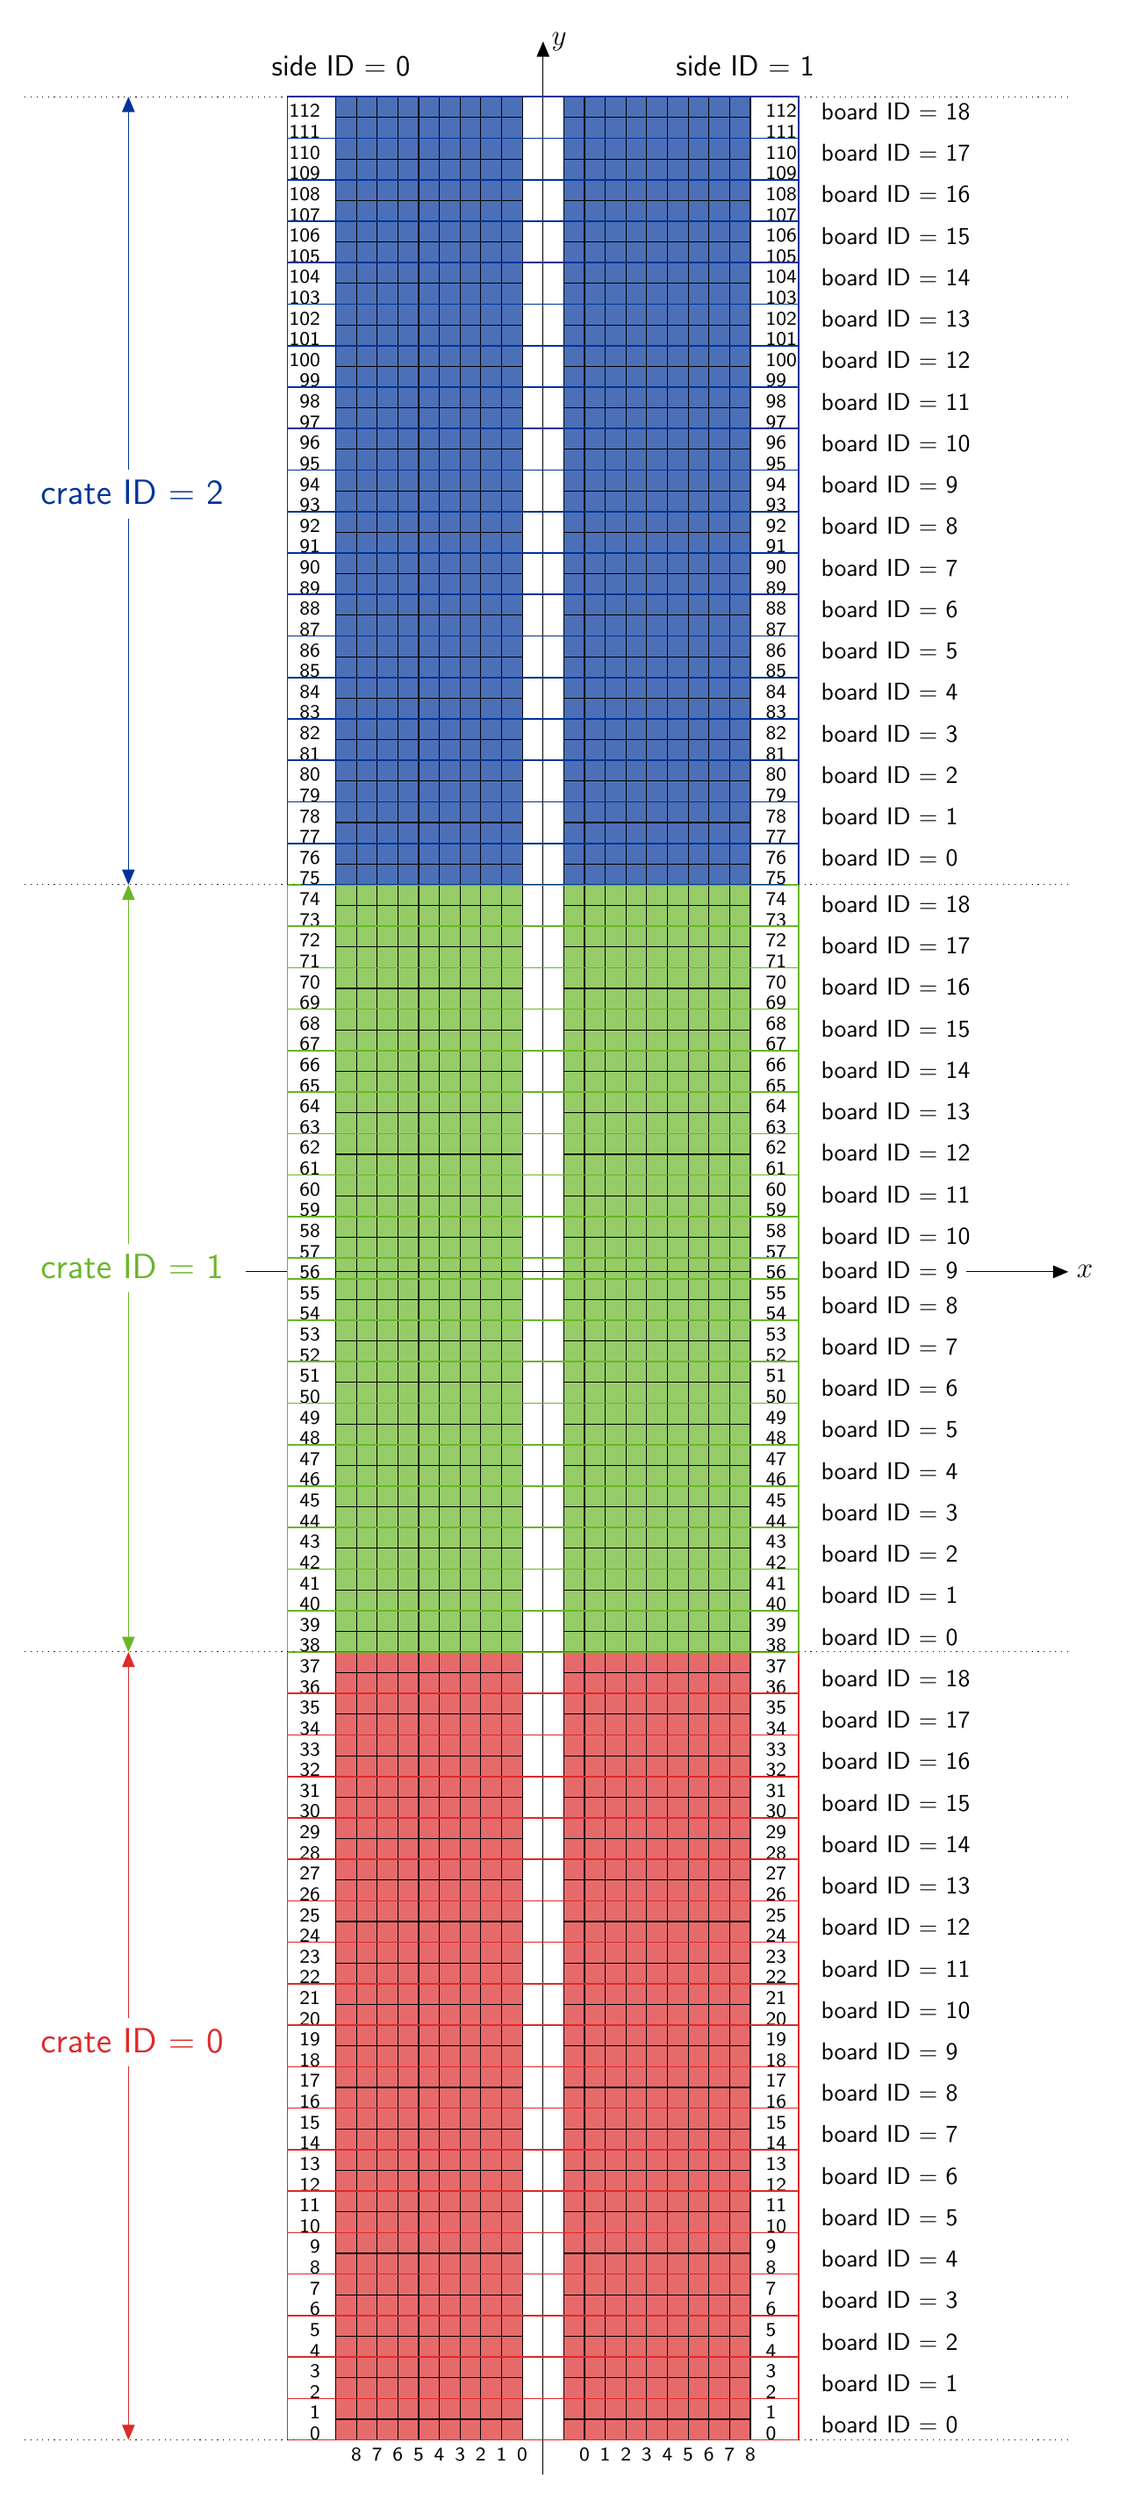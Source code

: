 \begin{tikzpicture}[y=-1cm,
  Cells1/.style={draw=black,fill=blue!70},
  Cells2/.style={draw=black,fill=green!70},
  Cells3/.style={draw=black,fill=red!70}
]
  \definecolor{red}{RGB}{221,42,43}
  \definecolor{green}{RGB}{105,182,40}
  \definecolor{blue}{RGB}{0,51,153}
  \definecolor{orange}{RGB}{192,128,64}
  \definecolor{gray}{gray}{0.5}
  \sf
     {
         \path[Cells1] (0.5,1.5) rectangle (0.8,1.2);
         \path[Cells1] (0.8,1.5) rectangle (1.1,1.2);
         \path[Cells1] (1.1,1.5) rectangle (1.4,1.2);
         \path[Cells1] (1.4,1.5) rectangle (1.7,1.2);
         \path[Cells1] (1.7,1.5) rectangle (2,1.2);
         \path[Cells1] (2,1.5) rectangle (2.3,1.2);
         \path[Cells1] (2.3,1.5) rectangle (2.6,1.2);
         \path[Cells1] (2.6,1.5) rectangle (2.9,1.2);
         \path[Cells1] (2.9,1.5) rectangle (3.2,1.2);
         \path[Cells1] (0.5,1.2) rectangle (0.8,0.9);
         \path[Cells1] (0.8,1.2) rectangle (1.1,0.9);
         \path[Cells1] (1.1,1.2) rectangle (1.4,0.9);
         \path[Cells1] (1.4,1.2) rectangle (1.7,0.9);
         \path[Cells1] (1.7,1.2) rectangle (2,0.9);
         \path[Cells1] (2,1.2) rectangle (2.3,0.9);
         \path[Cells1] (2.3,1.2) rectangle (2.6,0.9);
         \path[Cells1] (2.6,1.2) rectangle (2.9,0.9);
         \path[Cells1] (2.9,1.2) rectangle (3.2,0.9);
         \path[Cells1] (0.5,0.9) rectangle (0.8,0.6);
         \path[Cells1] (0.8,0.9) rectangle (1.1,0.6);
         \path[Cells1] (1.1,0.9) rectangle (1.4,0.6);
         \path[Cells1] (1.4,0.9) rectangle (1.7,0.6);
         \path[Cells1] (1.7,0.9) rectangle (2,0.6);
         \path[Cells1] (2,0.9) rectangle (2.3,0.6);
         \path[Cells1] (2.3,0.9) rectangle (2.6,0.6);
         \path[Cells1] (2.6,0.9) rectangle (2.9,0.6);
         \path[Cells1] (2.9,0.9) rectangle (3.2,0.6);
         \path[Cells1] (0.5,4.5) rectangle (0.8,4.2);
         \path[Cells1] (0.8,4.5) rectangle (1.1,4.2);
         \path[Cells1] (1.1,4.5) rectangle (1.4,4.2);
         \path[Cells1] (1.4,4.5) rectangle (1.7,4.2);
         \path[Cells1] (1.7,4.5) rectangle (2,4.2);
         \path[Cells1] (2,4.5) rectangle (2.3,4.2);
         \path[Cells1] (2.3,4.5) rectangle (2.6,4.2);
         \path[Cells1] (2.6,4.5) rectangle (2.9,4.2);
         \path[Cells1] (2.9,4.5) rectangle (3.2,4.2);
         \path[Cells1] (0.5,4.2) rectangle (0.8,3.9);
         \path[Cells1] (0.8,4.2) rectangle (1.1,3.9);
         \path[Cells1] (1.1,4.2) rectangle (1.4,3.9);
         \path[Cells1] (1.4,4.2) rectangle (1.7,3.9);
         \path[Cells1] (1.7,4.2) rectangle (2,3.9);
         \path[Cells1] (2,4.2) rectangle (2.3,3.9);
         \path[Cells1] (2.3,4.2) rectangle (2.6,3.9);
         \path[Cells1] (2.6,4.2) rectangle (2.9,3.9);
         \path[Cells1] (2.9,4.2) rectangle (3.2,3.9);
         \path[Cells1] (0.5,3.9) rectangle (0.8,3.6);
         \path[Cells1] (0.8,3.9) rectangle (1.1,3.6);
         \path[Cells1] (1.1,3.9) rectangle (1.4,3.6);
         \path[Cells1] (1.4,3.9) rectangle (1.7,3.6);
         \path[Cells1] (1.7,3.9) rectangle (2,3.6);
         \path[Cells1] (2,3.9) rectangle (2.3,3.6);
         \path[Cells1] (2.3,3.9) rectangle (2.6,3.6);
         \path[Cells1] (2.6,3.9) rectangle (2.9,3.6);
         \path[Cells1] (2.9,3.9) rectangle (3.2,3.6);
         \path[Cells1] (0.5,3.6) rectangle (0.8,3.3);
         \path[Cells1] (0.8,3.6) rectangle (1.1,3.3);
         \path[Cells1] (1.1,3.6) rectangle (1.4,3.3);
         \path[Cells1] (1.4,3.6) rectangle (1.7,3.3);
         \path[Cells1] (1.7,3.6) rectangle (2,3.3);
         \path[Cells1] (2,3.6) rectangle (2.3,3.3);
         \path[Cells1] (2.3,3.6) rectangle (2.6,3.3);
         \path[Cells1] (2.6,3.6) rectangle (2.9,3.3);
         \path[Cells1] (2.9,3.6) rectangle (3.2,3.3);
         \path[Cells1] (0.5,3.3) rectangle (0.8,3);
         \path[Cells1] (0.8,3.3) rectangle (1.1,3);
         \path[Cells1] (1.1,3.3) rectangle (1.4,3);
         \path[Cells1] (1.4,3.3) rectangle (1.7,3);
         \path[Cells1] (1.7,3.3) rectangle (2,3);
         \path[Cells1] (2,3.3) rectangle (2.3,3);
         \path[Cells1] (2.3,3.3) rectangle (2.6,3);
         \path[Cells1] (2.6,3.3) rectangle (2.9,3);
         \path[Cells1] (2.9,3.3) rectangle (3.2,3);
         \path[Cells1] (0.5,3) rectangle (0.8,2.7);
         \path[Cells1] (0.8,3) rectangle (1.1,2.7);
         \path[Cells1] (1.1,3) rectangle (1.4,2.7);
         \path[Cells1] (1.4,3) rectangle (1.7,2.7);
         \path[Cells1] (1.7,3) rectangle (2,2.7);
         \path[Cells1] (2,3) rectangle (2.3,2.7);
         \path[Cells1] (2.3,3) rectangle (2.6,2.7);
         \path[Cells1] (2.6,3) rectangle (2.9,2.7);
         \path[Cells1] (2.9,3) rectangle (3.2,2.7);
         \path[Cells1] (0.5,2.7) rectangle (0.8,2.4);
         \path[Cells1] (0.8,2.7) rectangle (1.1,2.4);
         \path[Cells1] (1.1,2.7) rectangle (1.4,2.4);
         \path[Cells1] (1.4,2.7) rectangle (1.7,2.4);
         \path[Cells1] (1.7,2.7) rectangle (2,2.4);
         \path[Cells1] (2,2.7) rectangle (2.3,2.4);
         \path[Cells1] (2.3,2.7) rectangle (2.6,2.4);
         \path[Cells1] (2.6,2.7) rectangle (2.9,2.4);
         \path[Cells1] (2.9,2.7) rectangle (3.2,2.4);
         \path[Cells1] (0.5,2.4) rectangle (0.8,2.1);
         \path[Cells1] (0.8,2.4) rectangle (1.1,2.1);
         \path[Cells1] (1.1,2.4) rectangle (1.4,2.1);
         \path[Cells1] (1.4,2.4) rectangle (1.7,2.1);
         \path[Cells1] (1.7,2.4) rectangle (2,2.1);
         \path[Cells1] (2,2.4) rectangle (2.3,2.1);
         \path[Cells1] (2.3,2.4) rectangle (2.6,2.1);
         \path[Cells1] (2.6,2.4) rectangle (2.9,2.1);
         \path[Cells1] (2.9,2.4) rectangle (3.2,2.1);
         \path[Cells1] (0.5,2.1) rectangle (0.8,1.8);
         \path[Cells1] (0.8,2.1) rectangle (1.1,1.8);
         \path[Cells1] (1.1,2.1) rectangle (1.4,1.8);
         \path[Cells1] (1.4,2.1) rectangle (1.7,1.8);
         \path[Cells1] (1.7,2.1) rectangle (2,1.8);
         \path[Cells1] (2,2.1) rectangle (2.3,1.8);
         \path[Cells1] (2.3,2.1) rectangle (2.6,1.8);
         \path[Cells1] (2.6,2.1) rectangle (2.9,1.8);
         \path[Cells1] (2.9,2.1) rectangle (3.2,1.8);
         \path[Cells1] (0.5,1.8) rectangle (0.8,1.5);
         \path[Cells1] (0.8,1.8) rectangle (1.1,1.5);
         \path[Cells1] (1.1,1.8) rectangle (1.4,1.5);
         \path[Cells1] (1.4,1.8) rectangle (1.7,1.5);
         \path[Cells1] (1.7,1.8) rectangle (2,1.5);
         \path[Cells1] (2,1.8) rectangle (2.3,1.5);
         \path[Cells1] (2.3,1.8) rectangle (2.6,1.5);
         \path[Cells1] (2.6,1.8) rectangle (2.9,1.5);
         \path[Cells1] (2.9,1.8) rectangle (3.2,1.5);
         \path[Cells1] (0.5,7.5) rectangle (0.8,7.2);
         \path[Cells1] (0.8,7.5) rectangle (1.1,7.2);
         \path[Cells1] (1.1,7.5) rectangle (1.4,7.2);
         \path[Cells1] (1.4,7.5) rectangle (1.7,7.2);
         \path[Cells1] (1.7,7.5) rectangle (2,7.2);
         \path[Cells1] (2,7.5) rectangle (2.3,7.2);
         \path[Cells1] (2.3,7.5) rectangle (2.6,7.2);
         \path[Cells1] (2.6,7.5) rectangle (2.9,7.2);
         \path[Cells1] (2.9,7.5) rectangle (3.2,7.2);
         \path[Cells1] (0.5,7.2) rectangle (0.8,6.9);
         \path[Cells1] (0.8,7.2) rectangle (1.1,6.9);
         \path[Cells1] (1.1,7.2) rectangle (1.4,6.9);
         \path[Cells1] (1.4,7.2) rectangle (1.7,6.9);
         \path[Cells1] (1.7,7.2) rectangle (2,6.9);
         \path[Cells1] (2,7.2) rectangle (2.3,6.9);
         \path[Cells1] (2.3,7.2) rectangle (2.6,6.9);
         \path[Cells1] (2.6,7.2) rectangle (2.9,6.9);
         \path[Cells1] (2.9,7.2) rectangle (3.2,6.9);
         \path[Cells1] (0.5,6.9) rectangle (0.8,6.6);
         \path[Cells1] (0.8,6.9) rectangle (1.1,6.6);
         \path[Cells1] (1.1,6.9) rectangle (1.4,6.6);
         \path[Cells1] (1.4,6.9) rectangle (1.7,6.6);
         \path[Cells1] (1.7,6.9) rectangle (2,6.6);
         \path[Cells1] (2,6.9) rectangle (2.3,6.6);
         \path[Cells1] (2.3,6.9) rectangle (2.6,6.6);
         \path[Cells1] (2.6,6.9) rectangle (2.9,6.6);
         \path[Cells1] (2.9,6.9) rectangle (3.2,6.6);
         \path[Cells1] (0.5,6.6) rectangle (0.8,6.3);
         \path[Cells1] (0.8,6.6) rectangle (1.1,6.3);
         \path[Cells1] (1.1,6.6) rectangle (1.4,6.3);
         \path[Cells1] (1.4,6.6) rectangle (1.7,6.3);
         \path[Cells1] (1.7,6.6) rectangle (2,6.3);
         \path[Cells1] (2,6.6) rectangle (2.3,6.3);
         \path[Cells1] (2.3,6.6) rectangle (2.6,6.3);
         \path[Cells1] (2.6,6.6) rectangle (2.9,6.3);
         \path[Cells1] (2.9,6.6) rectangle (3.2,6.3);
         \path[Cells1] (0.5,6.3) rectangle (0.8,6);
         \path[Cells1] (0.8,6.3) rectangle (1.1,6);
         \path[Cells1] (1.1,6.3) rectangle (1.4,6);
         \path[Cells1] (1.4,6.3) rectangle (1.7,6);
         \path[Cells1] (1.7,6.3) rectangle (2,6);
         \path[Cells1] (2,6.3) rectangle (2.3,6);
         \path[Cells1] (2.3,6.3) rectangle (2.6,6);
         \path[Cells1] (2.6,6.3) rectangle (2.9,6);
         \path[Cells1] (2.9,6.3) rectangle (3.2,6);
         \path[Cells1] (0.5,6) rectangle (0.8,5.7);
         \path[Cells1] (0.8,6) rectangle (1.1,5.7);
         \path[Cells1] (1.1,6) rectangle (1.4,5.7);
         \path[Cells1] (1.4,6) rectangle (1.7,5.7);
         \path[Cells1] (1.7,6) rectangle (2,5.7);
         \path[Cells1] (2,6) rectangle (2.3,5.7);
         \path[Cells1] (2.3,6) rectangle (2.6,5.7);
         \path[Cells1] (2.6,6) rectangle (2.9,5.7);
         \path[Cells1] (2.9,6) rectangle (3.2,5.7);
         \path[Cells1] (0.5,5.7) rectangle (0.8,5.4);
         \path[Cells1] (0.8,5.7) rectangle (1.1,5.4);
         \path[Cells1] (1.1,5.7) rectangle (1.4,5.4);
         \path[Cells1] (1.4,5.7) rectangle (1.7,5.4);
         \path[Cells1] (1.7,5.7) rectangle (2,5.4);
         \path[Cells1] (2,5.7) rectangle (2.3,5.4);
         \path[Cells1] (2.3,5.7) rectangle (2.6,5.4);
         \path[Cells1] (2.6,5.7) rectangle (2.9,5.4);
         \path[Cells1] (2.9,5.7) rectangle (3.2,5.4);
         \path[Cells1] (0.5,5.4) rectangle (0.8,5.1);
         \path[Cells1] (0.8,5.4) rectangle (1.1,5.1);
         \path[Cells1] (1.1,5.4) rectangle (1.4,5.1);
         \path[Cells1] (1.4,5.4) rectangle (1.7,5.1);
         \path[Cells1] (1.7,5.4) rectangle (2,5.1);
         \path[Cells1] (2,5.4) rectangle (2.3,5.1);
         \path[Cells1] (2.3,5.4) rectangle (2.6,5.1);
         \path[Cells1] (2.6,5.4) rectangle (2.9,5.1);
         \path[Cells1] (2.9,5.4) rectangle (3.2,5.1);
         \path[Cells1] (0.5,5.1) rectangle (0.8,4.8);
         \path[Cells1] (0.8,5.1) rectangle (1.1,4.8);
         \path[Cells1] (1.1,5.1) rectangle (1.4,4.8);
         \path[Cells1] (1.4,5.1) rectangle (1.7,4.8);
         \path[Cells1] (1.7,5.1) rectangle (2,4.8);
         \path[Cells1] (2,5.1) rectangle (2.3,4.8);
         \path[Cells1] (2.3,5.1) rectangle (2.6,4.8);
         \path[Cells1] (2.6,5.1) rectangle (2.9,4.8);
         \path[Cells1] (2.9,5.1) rectangle (3.2,4.8);
         \path[Cells1] (0.5,4.8) rectangle (0.8,4.5);
         \path[Cells1] (0.8,4.8) rectangle (1.1,4.5);
         \path[Cells1] (1.1,4.8) rectangle (1.4,4.5);
         \path[Cells1] (1.4,4.8) rectangle (1.7,4.5);
         \path[Cells1] (1.7,4.8) rectangle (2,4.5);
         \path[Cells1] (2,4.8) rectangle (2.3,4.5);
         \path[Cells1] (2.3,4.8) rectangle (2.6,4.5);
         \path[Cells1] (2.6,4.8) rectangle (2.9,4.5);
         \path[Cells1] (2.9,4.8) rectangle (3.2,4.5);
         \path[Cells1] (0.5,10.5) rectangle (0.8,10.2);
         \path[Cells1] (0.8,10.5) rectangle (1.1,10.2);
         \path[Cells1] (1.1,10.5) rectangle (1.4,10.2);
         \path[Cells1] (1.4,10.5) rectangle (1.7,10.2);
         \path[Cells1] (1.7,10.5) rectangle (2,10.2);
         \path[Cells1] (2,10.5) rectangle (2.3,10.2);
         \path[Cells1] (2.3,10.5) rectangle (2.6,10.2);
         \path[Cells1] (2.6,10.5) rectangle (2.9,10.2);
         \path[Cells1] (2.9,10.5) rectangle (3.2,10.2);
         \path[Cells1] (0.5,10.2) rectangle (0.8,9.9);
         \path[Cells1] (0.8,10.2) rectangle (1.1,9.9);
         \path[Cells1] (1.1,10.2) rectangle (1.4,9.9);
         \path[Cells1] (1.4,10.2) rectangle (1.7,9.9);
         \path[Cells1] (1.7,10.2) rectangle (2,9.9);
         \path[Cells1] (2,10.2) rectangle (2.3,9.9);
         \path[Cells1] (2.3,10.2) rectangle (2.6,9.9);
         \path[Cells1] (2.6,10.2) rectangle (2.9,9.9);
         \path[Cells1] (2.9,10.2) rectangle (3.2,9.9);
         \path[Cells1] (0.5,9.9) rectangle (0.8,9.6);
         \path[Cells1] (0.8,9.9) rectangle (1.1,9.6);
         \path[Cells1] (1.1,9.9) rectangle (1.4,9.6);
         \path[Cells1] (1.4,9.9) rectangle (1.7,9.6);
         \path[Cells1] (1.7,9.9) rectangle (2,9.6);
         \path[Cells1] (2,9.9) rectangle (2.3,9.6);
         \path[Cells1] (2.3,9.9) rectangle (2.6,9.6);
         \path[Cells1] (2.6,9.9) rectangle (2.9,9.6);
         \path[Cells1] (2.9,9.9) rectangle (3.2,9.6);
         \path[Cells1] (0.5,9.6) rectangle (0.8,9.3);
         \path[Cells1] (0.8,9.6) rectangle (1.1,9.3);
         \path[Cells1] (1.1,9.6) rectangle (1.4,9.3);
         \path[Cells1] (1.4,9.6) rectangle (1.7,9.3);
         \path[Cells1] (1.7,9.6) rectangle (2,9.3);
         \path[Cells1] (2,9.6) rectangle (2.3,9.3);
         \path[Cells1] (2.3,9.6) rectangle (2.6,9.3);
         \path[Cells1] (2.6,9.6) rectangle (2.9,9.3);
         \path[Cells1] (2.9,9.6) rectangle (3.2,9.3);
         \path[Cells1] (0.5,9.3) rectangle (0.8,9);
         \path[Cells1] (0.8,9.3) rectangle (1.1,9);
         \path[Cells1] (1.1,9.3) rectangle (1.4,9);
         \path[Cells1] (1.4,9.3) rectangle (1.7,9);
         \path[Cells1] (1.7,9.3) rectangle (2,9);
         \path[Cells1] (2,9.3) rectangle (2.3,9);
         \path[Cells1] (2.3,9.3) rectangle (2.6,9);
         \path[Cells1] (2.6,9.3) rectangle (2.9,9);
         \path[Cells1] (2.9,9.3) rectangle (3.2,9);
         \path[Cells1] (0.5,9) rectangle (0.8,8.7);
         \path[Cells1] (0.8,9) rectangle (1.1,8.7);
         \path[Cells1] (1.1,9) rectangle (1.4,8.7);
         \path[Cells1] (1.4,9) rectangle (1.7,8.7);
         \path[Cells1] (1.7,9) rectangle (2,8.7);
         \path[Cells1] (2,9) rectangle (2.3,8.7);
         \path[Cells1] (2.3,9) rectangle (2.6,8.7);
         \path[Cells1] (2.6,9) rectangle (2.9,8.7);
         \path[Cells1] (2.9,9) rectangle (3.2,8.7);
         \path[Cells1] (0.5,8.7) rectangle (0.8,8.4);
         \path[Cells1] (0.8,8.7) rectangle (1.1,8.4);
         \path[Cells1] (1.1,8.7) rectangle (1.4,8.4);
         \path[Cells1] (1.4,8.7) rectangle (1.7,8.4);
         \path[Cells1] (1.7,8.7) rectangle (2,8.4);
         \path[Cells1] (2,8.7) rectangle (2.3,8.4);
         \path[Cells1] (2.3,8.7) rectangle (2.6,8.4);
         \path[Cells1] (2.6,8.7) rectangle (2.9,8.4);
         \path[Cells1] (2.9,8.7) rectangle (3.2,8.4);
         \path[Cells1] (0.5,8.4) rectangle (0.8,8.1);
         \path[Cells1] (0.8,8.4) rectangle (1.1,8.1);
         \path[Cells1] (1.1,8.4) rectangle (1.4,8.1);
         \path[Cells1] (1.4,8.4) rectangle (1.7,8.1);
         \path[Cells1] (1.7,8.4) rectangle (2,8.1);
         \path[Cells1] (2,8.4) rectangle (2.3,8.1);
         \path[Cells1] (2.3,8.4) rectangle (2.6,8.1);
         \path[Cells1] (2.6,8.4) rectangle (2.9,8.1);
         \path[Cells1] (2.9,8.4) rectangle (3.2,8.1);
         \path[Cells1] (0.5,8.1) rectangle (0.8,7.8);
         \path[Cells1] (0.8,8.1) rectangle (1.1,7.8);
         \path[Cells1] (1.1,8.1) rectangle (1.4,7.8);
         \path[Cells1] (1.4,8.1) rectangle (1.7,7.8);
         \path[Cells1] (1.7,8.1) rectangle (2,7.8);
         \path[Cells1] (2,8.1) rectangle (2.3,7.8);
         \path[Cells1] (2.3,8.1) rectangle (2.6,7.8);
         \path[Cells1] (2.6,8.1) rectangle (2.9,7.8);
         \path[Cells1] (2.9,8.1) rectangle (3.2,7.8);
         \path[Cells1] (0.5,7.8) rectangle (0.8,7.5);
         \path[Cells1] (0.8,7.8) rectangle (1.1,7.5);
         \path[Cells1] (1.1,7.8) rectangle (1.4,7.5);
         \path[Cells1] (1.4,7.8) rectangle (1.7,7.5);
         \path[Cells1] (1.7,7.8) rectangle (2,7.5);
         \path[Cells1] (2,7.8) rectangle (2.3,7.5);
         \path[Cells1] (2.3,7.8) rectangle (2.6,7.5);
         \path[Cells1] (2.6,7.8) rectangle (2.9,7.5);
         \path[Cells1] (2.9,7.8) rectangle (3.2,7.5);
         \path[Cells1] (0.5,10.8) rectangle (0.8,10.5);
         \path[Cells1] (0.8,10.8) rectangle (1.1,10.5);
         \path[Cells1] (1.1,10.8) rectangle (1.4,10.5);
         \path[Cells1] (1.4,10.8) rectangle (1.7,10.5);
         \path[Cells1] (1.7,10.8) rectangle (2,10.5);
         \path[Cells1] (2,10.8) rectangle (2.3,10.5);
         \path[Cells1] (2.3,10.8) rectangle (2.6,10.5);
         \path[Cells1] (2.6,10.8) rectangle (2.9,10.5);
         \path[Cells1] (2.9,10.8) rectangle (3.2,10.5);
         \path[Cells1] (0.5,11.1) rectangle (0.8,10.8);
         \path[Cells1] (0.8,11.1) rectangle (1.1,10.8);
         \path[Cells1] (1.1,11.1) rectangle (1.4,10.8);
         \path[Cells1] (1.4,11.1) rectangle (1.7,10.8);
         \path[Cells1] (1.7,11.1) rectangle (2,10.8);
         \path[Cells1] (2,11.1) rectangle (2.3,10.8);
         \path[Cells1] (2.3,11.1) rectangle (2.6,10.8);
         \path[Cells1] (2.6,11.1) rectangle (2.9,10.8);
         \path[Cells1] (2.9,11.1) rectangle (3.2,10.8);
         \path[Cells1] (0.5,11.4) rectangle (0.8,11.1);
         \path[Cells1] (0.8,11.4) rectangle (1.1,11.1);
         \path[Cells1] (1.1,11.4) rectangle (1.4,11.1);
         \path[Cells1] (1.4,11.4) rectangle (1.7,11.1);
         \path[Cells1] (1.7,11.4) rectangle (2,11.1);
         \path[Cells1] (2,11.4) rectangle (2.3,11.1);
         \path[Cells1] (2.3,11.4) rectangle (2.6,11.1);
         \path[Cells1] (2.6,11.4) rectangle (2.9,11.1);
         \path[Cells1] (2.9,11.4) rectangle (3.2,11.1);
         \path[Cells1] (0.5,11.7) rectangle (0.8,11.4);
         \path[Cells1] (0.8,11.7) rectangle (1.1,11.4);
         \path[Cells1] (1.1,11.7) rectangle (1.4,11.4);
         \path[Cells1] (1.4,11.7) rectangle (1.7,11.4);
         \path[Cells1] (1.7,11.7) rectangle (2,11.4);
         \path[Cells1] (2,11.7) rectangle (2.3,11.4);
         \path[Cells1] (2.3,11.7) rectangle (2.6,11.4);
         \path[Cells1] (2.6,11.7) rectangle (2.9,11.4);
         \path[Cells1] (2.9,11.7) rectangle (3.2,11.4);
         \path[Cells1] (0.5,12) rectangle (0.8,11.7);
         \path[Cells1] (0.8,12) rectangle (1.1,11.7);
         \path[Cells1] (1.1,12) rectangle (1.4,11.7);
         \path[Cells1] (1.4,12) rectangle (1.7,11.7);
         \path[Cells1] (1.7,12) rectangle (2,11.7);
         \path[Cells1] (2,12) rectangle (2.3,11.7);
         \path[Cells1] (2.3,12) rectangle (2.6,11.7);
         \path[Cells1] (2.6,12) rectangle (2.9,11.7);
         \path[Cells1] (2.9,12) rectangle (3.2,11.7);
         \path[Cells1] (3.8,1.5) rectangle (4.1,1.2);
         \path[Cells1] (4.1,1.5) rectangle (4.4,1.2);
         \path[Cells1] (4.4,1.5) rectangle (4.7,1.2);
         \path[Cells1] (4.7,1.5) rectangle (5,1.2);
         \path[Cells1] (5,1.5) rectangle (5.3,1.2);
         \path[Cells1] (5.3,1.5) rectangle (5.6,1.2);
         \path[Cells1] (5.6,1.5) rectangle (5.9,1.2);
         \path[Cells1] (5.9,1.5) rectangle (6.2,1.2);
         \path[Cells1] (6.2,1.5) rectangle (6.5,1.2);
         \path[Cells1] (3.8,1.2) rectangle (4.1,0.9);
         \path[Cells1] (4.1,1.2) rectangle (4.4,0.9);
         \path[Cells1] (4.4,1.2) rectangle (4.7,0.9);
         \path[Cells1] (4.7,1.2) rectangle (5,0.9);
         \path[Cells1] (5,1.2) rectangle (5.3,0.9);
         \path[Cells1] (5.3,1.2) rectangle (5.6,0.9);
         \path[Cells1] (5.6,1.2) rectangle (5.9,0.9);
         \path[Cells1] (5.9,1.2) rectangle (6.2,0.9);
         \path[Cells1] (6.2,1.2) rectangle (6.5,0.9);
         \path[Cells1] (3.8,0.9) rectangle (4.1,0.6);
         \path[Cells1] (4.1,0.9) rectangle (4.4,0.6);
         \path[Cells1] (4.4,0.9) rectangle (4.7,0.6);
         \path[Cells1] (4.7,0.9) rectangle (5,0.6);
         \path[Cells1] (5,0.9) rectangle (5.3,0.6);
         \path[Cells1] (5.3,0.9) rectangle (5.6,0.6);
         \path[Cells1] (5.6,0.9) rectangle (5.9,0.6);
         \path[Cells1] (5.9,0.9) rectangle (6.2,0.6);
         \path[Cells1] (6.2,0.9) rectangle (6.5,0.6);
         \path[Cells1] (3.8,4.5) rectangle (4.1,4.2);
         \path[Cells1] (4.1,4.5) rectangle (4.4,4.2);
         \path[Cells1] (4.4,4.5) rectangle (4.7,4.2);
         \path[Cells1] (4.7,4.5) rectangle (5,4.2);
         \path[Cells1] (5,4.5) rectangle (5.3,4.2);
         \path[Cells1] (5.3,4.5) rectangle (5.6,4.2);
         \path[Cells1] (5.6,4.5) rectangle (5.9,4.2);
         \path[Cells1] (5.9,4.5) rectangle (6.2,4.2);
         \path[Cells1] (6.2,4.5) rectangle (6.5,4.2);
         \path[Cells1] (3.8,4.2) rectangle (4.1,3.9);
         \path[Cells1] (4.1,4.2) rectangle (4.4,3.9);
         \path[Cells1] (4.4,4.2) rectangle (4.7,3.9);
         \path[Cells1] (4.7,4.2) rectangle (5,3.9);
         \path[Cells1] (5,4.2) rectangle (5.3,3.9);
         \path[Cells1] (5.3,4.2) rectangle (5.6,3.9);
         \path[Cells1] (5.6,4.2) rectangle (5.9,3.9);
         \path[Cells1] (5.9,4.2) rectangle (6.2,3.9);
         \path[Cells1] (6.2,4.2) rectangle (6.5,3.9);
         \path[Cells1] (3.8,3.9) rectangle (4.1,3.6);
         \path[Cells1] (4.1,3.9) rectangle (4.4,3.6);
         \path[Cells1] (4.4,3.9) rectangle (4.7,3.6);
         \path[Cells1] (4.7,3.9) rectangle (5,3.6);
         \path[Cells1] (5,3.9) rectangle (5.3,3.6);
         \path[Cells1] (5.3,3.9) rectangle (5.6,3.6);
         \path[Cells1] (5.6,3.9) rectangle (5.9,3.6);
         \path[Cells1] (5.9,3.9) rectangle (6.2,3.6);
         \path[Cells1] (6.2,3.9) rectangle (6.5,3.6);
         \path[Cells1] (3.8,3.6) rectangle (4.1,3.3);
         \path[Cells1] (4.1,3.6) rectangle (4.4,3.3);
         \path[Cells1] (4.4,3.6) rectangle (4.7,3.3);
         \path[Cells1] (4.7,3.6) rectangle (5,3.3);
         \path[Cells1] (5,3.6) rectangle (5.3,3.3);
         \path[Cells1] (5.3,3.6) rectangle (5.6,3.3);
         \path[Cells1] (5.6,3.6) rectangle (5.9,3.3);
         \path[Cells1] (5.9,3.6) rectangle (6.2,3.3);
         \path[Cells1] (6.2,3.6) rectangle (6.5,3.3);
         \path[Cells1] (3.8,3.3) rectangle (4.1,3);
         \path[Cells1] (4.1,3.3) rectangle (4.4,3);
         \path[Cells1] (4.4,3.3) rectangle (4.7,3);
         \path[Cells1] (4.7,3.3) rectangle (5,3);
         \path[Cells1] (5,3.3) rectangle (5.3,3);
         \path[Cells1] (5.3,3.3) rectangle (5.6,3);
         \path[Cells1] (5.6,3.3) rectangle (5.9,3);
         \path[Cells1] (5.9,3.3) rectangle (6.2,3);
         \path[Cells1] (6.2,3.3) rectangle (6.5,3);
         \path[Cells1] (3.8,3) rectangle (4.1,2.7);
         \path[Cells1] (4.1,3) rectangle (4.4,2.7);
         \path[Cells1] (4.4,3) rectangle (4.7,2.7);
         \path[Cells1] (4.7,3) rectangle (5,2.7);
         \path[Cells1] (5,3) rectangle (5.3,2.7);
         \path[Cells1] (5.3,3) rectangle (5.6,2.7);
         \path[Cells1] (5.6,3) rectangle (5.9,2.7);
         \path[Cells1] (5.9,3) rectangle (6.2,2.7);
         \path[Cells1] (6.2,3) rectangle (6.5,2.7);
         \path[Cells1] (3.8,2.7) rectangle (4.1,2.4);
         \path[Cells1] (4.1,2.7) rectangle (4.4,2.4);
         \path[Cells1] (4.4,2.7) rectangle (4.7,2.4);
         \path[Cells1] (4.7,2.7) rectangle (5,2.4);
         \path[Cells1] (5,2.7) rectangle (5.3,2.4);
         \path[Cells1] (5.3,2.7) rectangle (5.6,2.4);
         \path[Cells1] (5.6,2.7) rectangle (5.9,2.4);
         \path[Cells1] (5.9,2.7) rectangle (6.2,2.4);
         \path[Cells1] (6.2,2.7) rectangle (6.5,2.4);
         \path[Cells1] (3.8,2.4) rectangle (4.1,2.1);
         \path[Cells1] (4.1,2.4) rectangle (4.4,2.1);
         \path[Cells1] (4.4,2.4) rectangle (4.7,2.1);
         \path[Cells1] (4.7,2.4) rectangle (5,2.1);
         \path[Cells1] (5,2.4) rectangle (5.3,2.1);
         \path[Cells1] (5.3,2.4) rectangle (5.6,2.1);
         \path[Cells1] (5.6,2.4) rectangle (5.9,2.1);
         \path[Cells1] (5.9,2.4) rectangle (6.2,2.1);
         \path[Cells1] (6.2,2.4) rectangle (6.5,2.1);
         \path[Cells1] (3.8,2.1) rectangle (4.1,1.8);
         \path[Cells1] (4.1,2.1) rectangle (4.4,1.8);
         \path[Cells1] (4.4,2.1) rectangle (4.7,1.8);
         \path[Cells1] (4.7,2.1) rectangle (5,1.8);
         \path[Cells1] (5,2.1) rectangle (5.3,1.8);
         \path[Cells1] (5.3,2.1) rectangle (5.6,1.8);
         \path[Cells1] (5.6,2.1) rectangle (5.9,1.8);
         \path[Cells1] (5.9,2.1) rectangle (6.2,1.8);
         \path[Cells1] (6.2,2.1) rectangle (6.5,1.8);
         \path[Cells1] (3.8,1.8) rectangle (4.1,1.5);
         \path[Cells1] (4.1,1.8) rectangle (4.4,1.5);
         \path[Cells1] (4.4,1.8) rectangle (4.7,1.5);
         \path[Cells1] (4.7,1.8) rectangle (5,1.5);
         \path[Cells1] (5,1.8) rectangle (5.3,1.5);
         \path[Cells1] (5.3,1.8) rectangle (5.6,1.5);
         \path[Cells1] (5.6,1.8) rectangle (5.9,1.5);
         \path[Cells1] (5.9,1.8) rectangle (6.2,1.5);
         \path[Cells1] (6.2,1.8) rectangle (6.5,1.5);
         \path[Cells1] (3.8,7.5) rectangle (4.1,7.2);
         \path[Cells1] (4.1,7.5) rectangle (4.4,7.2);
         \path[Cells1] (4.4,7.5) rectangle (4.7,7.2);
         \path[Cells1] (4.7,7.5) rectangle (5,7.2);
         \path[Cells1] (5,7.5) rectangle (5.3,7.2);
         \path[Cells1] (5.3,7.5) rectangle (5.6,7.2);
         \path[Cells1] (5.6,7.5) rectangle (5.9,7.2);
         \path[Cells1] (5.9,7.5) rectangle (6.2,7.2);
         \path[Cells1] (6.2,7.5) rectangle (6.5,7.2);
         \path[Cells1] (3.8,7.2) rectangle (4.1,6.9);
         \path[Cells1] (4.1,7.2) rectangle (4.4,6.9);
         \path[Cells1] (4.4,7.2) rectangle (4.7,6.9);
         \path[Cells1] (4.7,7.2) rectangle (5,6.9);
         \path[Cells1] (5,7.2) rectangle (5.3,6.9);
         \path[Cells1] (5.3,7.2) rectangle (5.6,6.9);
         \path[Cells1] (5.6,7.2) rectangle (5.9,6.9);
         \path[Cells1] (5.9,7.2) rectangle (6.2,6.9);
         \path[Cells1] (6.2,7.2) rectangle (6.5,6.9);
         \path[Cells1] (3.8,6.9) rectangle (4.1,6.6);
         \path[Cells1] (4.1,6.9) rectangle (4.4,6.6);
         \path[Cells1] (4.4,6.9) rectangle (4.7,6.6);
         \path[Cells1] (4.7,6.9) rectangle (5,6.6);
         \path[Cells1] (5,6.9) rectangle (5.3,6.6);
         \path[Cells1] (5.3,6.9) rectangle (5.6,6.6);
         \path[Cells1] (5.6,6.9) rectangle (5.9,6.6);
         \path[Cells1] (5.9,6.9) rectangle (6.2,6.6);
         \path[Cells1] (6.2,6.9) rectangle (6.5,6.6);
         \path[Cells1] (3.8,6.6) rectangle (4.1,6.3);
         \path[Cells1] (4.1,6.6) rectangle (4.4,6.3);
         \path[Cells1] (4.4,6.6) rectangle (4.7,6.3);
         \path[Cells1] (4.7,6.6) rectangle (5,6.3);
         \path[Cells1] (5,6.6) rectangle (5.3,6.3);
         \path[Cells1] (5.3,6.6) rectangle (5.6,6.3);
         \path[Cells1] (5.6,6.6) rectangle (5.9,6.3);
         \path[Cells1] (5.9,6.6) rectangle (6.2,6.3);
         \path[Cells1] (6.2,6.6) rectangle (6.5,6.3);
         \path[Cells1] (3.8,6.3) rectangle (4.1,6);
         \path[Cells1] (4.1,6.3) rectangle (4.4,6);
         \path[Cells1] (4.4,6.3) rectangle (4.7,6);
         \path[Cells1] (4.7,6.3) rectangle (5,6);
         \path[Cells1] (5,6.3) rectangle (5.3,6);
         \path[Cells1] (5.3,6.3) rectangle (5.6,6);
         \path[Cells1] (5.6,6.3) rectangle (5.9,6);
         \path[Cells1] (5.9,6.3) rectangle (6.2,6);
         \path[Cells1] (6.2,6.3) rectangle (6.5,6);
         \path[Cells1] (3.8,6) rectangle (4.1,5.7);
         \path[Cells1] (4.1,6) rectangle (4.4,5.7);
         \path[Cells1] (4.4,6) rectangle (4.7,5.7);
         \path[Cells1] (4.7,6) rectangle (5,5.7);
         \path[Cells1] (5,6) rectangle (5.3,5.7);
         \path[Cells1] (5.3,6) rectangle (5.6,5.7);
         \path[Cells1] (5.6,6) rectangle (5.9,5.7);
         \path[Cells1] (5.9,6) rectangle (6.2,5.7);
         \path[Cells1] (6.2,6) rectangle (6.5,5.7);
         \path[Cells1] (3.8,5.7) rectangle (4.1,5.4);
         \path[Cells1] (4.1,5.7) rectangle (4.4,5.4);
         \path[Cells1] (4.4,5.7) rectangle (4.7,5.4);
         \path[Cells1] (4.7,5.7) rectangle (5,5.4);
         \path[Cells1] (5,5.7) rectangle (5.3,5.4);
         \path[Cells1] (5.3,5.7) rectangle (5.6,5.4);
         \path[Cells1] (5.6,5.7) rectangle (5.9,5.4);
         \path[Cells1] (5.9,5.7) rectangle (6.2,5.4);
         \path[Cells1] (6.2,5.7) rectangle (6.5,5.4);
         \path[Cells1] (3.8,5.4) rectangle (4.1,5.1);
         \path[Cells1] (4.1,5.4) rectangle (4.4,5.1);
         \path[Cells1] (4.4,5.4) rectangle (4.7,5.1);
         \path[Cells1] (4.7,5.4) rectangle (5,5.1);
         \path[Cells1] (5,5.4) rectangle (5.3,5.1);
         \path[Cells1] (5.3,5.4) rectangle (5.6,5.1);
         \path[Cells1] (5.6,5.4) rectangle (5.9,5.1);
         \path[Cells1] (5.9,5.4) rectangle (6.2,5.1);
         \path[Cells1] (6.2,5.4) rectangle (6.5,5.1);
         \path[Cells1] (3.8,5.1) rectangle (4.1,4.8);
         \path[Cells1] (4.1,5.1) rectangle (4.4,4.8);
         \path[Cells1] (4.4,5.1) rectangle (4.7,4.8);
         \path[Cells1] (4.7,5.1) rectangle (5,4.8);
         \path[Cells1] (5,5.1) rectangle (5.3,4.8);
         \path[Cells1] (5.3,5.1) rectangle (5.6,4.8);
         \path[Cells1] (5.6,5.1) rectangle (5.9,4.8);
         \path[Cells1] (5.9,5.1) rectangle (6.2,4.8);
         \path[Cells1] (6.2,5.1) rectangle (6.5,4.8);
         \path[Cells1] (3.8,4.8) rectangle (4.1,4.5);
         \path[Cells1] (4.1,4.8) rectangle (4.4,4.5);
         \path[Cells1] (4.4,4.8) rectangle (4.7,4.5);
         \path[Cells1] (4.7,4.8) rectangle (5,4.5);
         \path[Cells1] (5,4.8) rectangle (5.3,4.5);
         \path[Cells1] (5.3,4.8) rectangle (5.6,4.5);
         \path[Cells1] (5.6,4.8) rectangle (5.9,4.5);
         \path[Cells1] (5.9,4.8) rectangle (6.2,4.5);
         \path[Cells1] (6.2,4.8) rectangle (6.5,4.5);
         \path[Cells1] (3.8,7.8) rectangle (4.1,7.5);
         \path[Cells1] (4.1,7.8) rectangle (4.4,7.5);
         \path[Cells1] (4.4,7.8) rectangle (4.7,7.5);
         \path[Cells1] (4.7,7.8) rectangle (5,7.5);
         \path[Cells1] (5,7.8) rectangle (5.3,7.5);
         \path[Cells1] (5.3,7.8) rectangle (5.6,7.5);
         \path[Cells1] (5.6,7.8) rectangle (5.9,7.5);
         \path[Cells1] (5.9,7.8) rectangle (6.2,7.5);
         \path[Cells1] (6.2,7.8) rectangle (6.5,7.5);
         \path[Cells1] (3.8,8.1) rectangle (4.1,7.8);
         \path[Cells1] (4.1,8.1) rectangle (4.4,7.8);
         \path[Cells1] (4.4,8.1) rectangle (4.7,7.8);
         \path[Cells1] (4.7,8.1) rectangle (5,7.8);
         \path[Cells1] (5,8.1) rectangle (5.3,7.8);
         \path[Cells1] (5.3,8.1) rectangle (5.6,7.8);
         \path[Cells1] (5.6,8.1) rectangle (5.9,7.8);
         \path[Cells1] (5.9,8.1) rectangle (6.2,7.8);
         \path[Cells1] (6.2,8.1) rectangle (6.5,7.8);
         \path[Cells1] (3.8,8.4) rectangle (4.1,8.1);
         \path[Cells1] (4.1,8.4) rectangle (4.4,8.1);
         \path[Cells1] (4.4,8.4) rectangle (4.7,8.1);
         \path[Cells1] (4.7,8.4) rectangle (5,8.1);
         \path[Cells1] (5,8.4) rectangle (5.3,8.1);
         \path[Cells1] (5.3,8.4) rectangle (5.6,8.1);
         \path[Cells1] (5.6,8.4) rectangle (5.9,8.1);
         \path[Cells1] (5.9,8.4) rectangle (6.2,8.1);
         \path[Cells1] (6.2,8.4) rectangle (6.5,8.1);
         \path[Cells1] (3.8,8.7) rectangle (4.1,8.4);
         \path[Cells1] (4.1,8.7) rectangle (4.4,8.4);
         \path[Cells1] (4.4,8.7) rectangle (4.7,8.4);
         \path[Cells1] (4.7,8.7) rectangle (5,8.4);
         \path[Cells1] (5,8.7) rectangle (5.3,8.4);
         \path[Cells1] (5.3,8.7) rectangle (5.6,8.4);
         \path[Cells1] (5.6,8.7) rectangle (5.9,8.4);
         \path[Cells1] (5.9,8.7) rectangle (6.2,8.4);
         \path[Cells1] (6.2,8.7) rectangle (6.5,8.4);
         \path[Cells1] (3.8,9) rectangle (4.1,8.7);
         \path[Cells1] (4.1,9) rectangle (4.4,8.7);
         \path[Cells1] (4.4,9) rectangle (4.7,8.7);
         \path[Cells1] (4.7,9) rectangle (5,8.7);
         \path[Cells1] (5,9) rectangle (5.3,8.7);
         \path[Cells1] (5.3,9) rectangle (5.6,8.7);
         \path[Cells1] (5.6,9) rectangle (5.9,8.7);
         \path[Cells1] (5.9,9) rectangle (6.2,8.7);
         \path[Cells1] (6.2,9) rectangle (6.5,8.7);
         \path[Cells1] (3.8,9.3) rectangle (4.1,9);
         \path[Cells1] (4.1,9.3) rectangle (4.4,9);
         \path[Cells1] (4.4,9.3) rectangle (4.7,9);
         \path[Cells1] (4.7,9.3) rectangle (5,9);
         \path[Cells1] (5,9.3) rectangle (5.3,9);
         \path[Cells1] (5.3,9.3) rectangle (5.6,9);
         \path[Cells1] (5.6,9.3) rectangle (5.9,9);
         \path[Cells1] (5.9,9.3) rectangle (6.2,9);
         \path[Cells1] (6.2,9.3) rectangle (6.5,9);
         \path[Cells1] (3.8,9.6) rectangle (4.1,9.3);
         \path[Cells1] (4.1,9.6) rectangle (4.4,9.3);
         \path[Cells1] (4.4,9.6) rectangle (4.7,9.3);
         \path[Cells1] (4.7,9.6) rectangle (5,9.3);
         \path[Cells1] (5,9.6) rectangle (5.3,9.3);
         \path[Cells1] (5.3,9.6) rectangle (5.6,9.3);
         \path[Cells1] (5.6,9.6) rectangle (5.9,9.3);
         \path[Cells1] (5.9,9.6) rectangle (6.2,9.3);
         \path[Cells1] (6.2,9.6) rectangle (6.5,9.3);
         \path[Cells1] (3.8,9.9) rectangle (4.1,9.6);
         \path[Cells1] (4.1,9.9) rectangle (4.4,9.6);
         \path[Cells1] (4.4,9.9) rectangle (4.7,9.6);
         \path[Cells1] (4.7,9.9) rectangle (5,9.6);
         \path[Cells1] (5,9.9) rectangle (5.3,9.6);
         \path[Cells1] (5.3,9.9) rectangle (5.6,9.6);
         \path[Cells1] (5.6,9.9) rectangle (5.9,9.6);
         \path[Cells1] (5.9,9.9) rectangle (6.2,9.6);
         \path[Cells1] (6.2,9.9) rectangle (6.5,9.6);
         \path[Cells1] (3.8,10.2) rectangle (4.1,9.9);
         \path[Cells1] (4.1,10.2) rectangle (4.4,9.9);
         \path[Cells1] (4.4,10.2) rectangle (4.7,9.9);
         \path[Cells1] (4.7,10.2) rectangle (5,9.9);
         \path[Cells1] (5,10.2) rectangle (5.3,9.9);
         \path[Cells1] (5.3,10.2) rectangle (5.6,9.9);
         \path[Cells1] (5.6,10.2) rectangle (5.9,9.9);
         \path[Cells1] (5.9,10.2) rectangle (6.2,9.9);
         \path[Cells1] (6.2,10.2) rectangle (6.5,9.9);
         \path[Cells1] (3.8,10.5) rectangle (4.1,10.2);
         \path[Cells1] (4.1,10.5) rectangle (4.4,10.2);
         \path[Cells1] (4.4,10.5) rectangle (4.7,10.2);
         \path[Cells1] (4.7,10.5) rectangle (5,10.2);
         \path[Cells1] (5,10.5) rectangle (5.3,10.2);
         \path[Cells1] (5.3,10.5) rectangle (5.6,10.2);
         \path[Cells1] (5.6,10.5) rectangle (5.9,10.2);
         \path[Cells1] (5.9,10.5) rectangle (6.2,10.2);
         \path[Cells1] (6.2,10.5) rectangle (6.5,10.2);
         \path[Cells1] (3.8,10.8) rectangle (4.1,10.5);
         \path[Cells1] (4.1,10.8) rectangle (4.4,10.5);
         \path[Cells1] (4.4,10.8) rectangle (4.7,10.5);
         \path[Cells1] (4.7,10.8) rectangle (5,10.5);
         \path[Cells1] (5,10.8) rectangle (5.3,10.5);
         \path[Cells1] (5.3,10.8) rectangle (5.6,10.5);
         \path[Cells1] (5.6,10.8) rectangle (5.9,10.5);
         \path[Cells1] (5.9,10.8) rectangle (6.2,10.5);
         \path[Cells1] (6.2,10.8) rectangle (6.5,10.5);
         \path[Cells1] (3.8,11.1) rectangle (4.1,10.8);
         \path[Cells1] (4.1,11.1) rectangle (4.4,10.8);
         \path[Cells1] (4.4,11.1) rectangle (4.7,10.8);
         \path[Cells1] (4.7,11.1) rectangle (5,10.8);
         \path[Cells1] (5,11.1) rectangle (5.3,10.8);
         \path[Cells1] (5.3,11.1) rectangle (5.6,10.8);
         \path[Cells1] (5.6,11.1) rectangle (5.9,10.8);
         \path[Cells1] (5.9,11.1) rectangle (6.2,10.8);
         \path[Cells1] (6.2,11.1) rectangle (6.5,10.8);
         \path[Cells1] (3.8,11.4) rectangle (4.1,11.1);
         \path[Cells1] (4.1,11.4) rectangle (4.4,11.1);
         \path[Cells1] (4.4,11.4) rectangle (4.7,11.1);
         \path[Cells1] (4.7,11.4) rectangle (5,11.1);
         \path[Cells1] (5,11.4) rectangle (5.3,11.1);
         \path[Cells1] (5.3,11.4) rectangle (5.6,11.1);
         \path[Cells1] (5.6,11.4) rectangle (5.9,11.1);
         \path[Cells1] (5.9,11.4) rectangle (6.2,11.1);
         \path[Cells1] (6.2,11.4) rectangle (6.5,11.1);
         \path[Cells1] (3.8,12) rectangle (4.1,11.7);
         \path[Cells1] (4.1,12) rectangle (4.4,11.7);
         \path[Cells1] (4.4,12) rectangle (4.7,11.7);
         \path[Cells1] (4.7,12) rectangle (5,11.7);
         \path[Cells1] (5,12) rectangle (5.3,11.7);
         \path[Cells1] (5.3,12) rectangle (5.6,11.7);
         \path[Cells1] (5.6,12) rectangle (5.9,11.7);
         \path[Cells1] (5.9,12) rectangle (6.2,11.7);
         \path[Cells1] (6.2,12) rectangle (6.5,11.7);
         \path[Cells1] (4.7,11.7) rectangle (5,11.4);
         \path[Cells1] (4.4,11.7) rectangle (4.7,11.4);
         \path[Cells1] (4.1,11.7) rectangle (4.4,11.4);
         \path[Cells1] (3.8,11.7) rectangle (4.1,11.4);
         \path[Cells1] (5,11.7) rectangle (5.3,11.4);
         \path[Cells1] (5.3,11.7) rectangle (5.6,11.4);
         \path[Cells1] (5.6,11.7) rectangle (5.9,11.4);
         \path[Cells1] (6.2,11.7) rectangle (6.5,11.4);
         \path[Cells1] (5.9,11.7) rectangle (6.2,11.4);
  }
     {
  \path[Cells2] (0.5,12.9) rectangle (0.8,12.6);
  \path[Cells2] (0.8,12.9) rectangle (1.1,12.6);
  \path[Cells2] (1.1,12.9) rectangle (1.4,12.6);
  \path[Cells2] (1.4,12.9) rectangle (1.7,12.6);
  \path[Cells2] (1.7,12.9) rectangle (2,12.6);
  \path[Cells2] (2,12.9) rectangle (2.3,12.6);
  \path[Cells2] (2.3,12.9) rectangle (2.6,12.6);
  \path[Cells2] (2.6,12.9) rectangle (2.9,12.6);
  \path[Cells2] (2.9,12.9) rectangle (3.2,12.6);
  \path[Cells2] (0.5,13.2) rectangle (0.8,12.9);
  \path[Cells2] (0.8,13.2) rectangle (1.1,12.9);
  \path[Cells2] (1.1,13.2) rectangle (1.4,12.9);
  \path[Cells2] (1.4,13.2) rectangle (1.7,12.9);
  \path[Cells2] (1.7,13.2) rectangle (2,12.9);
  \path[Cells2] (2,13.2) rectangle (2.3,12.9);
  \path[Cells2] (2.3,13.2) rectangle (2.6,12.9);
  \path[Cells2] (2.6,13.2) rectangle (2.9,12.9);
  \path[Cells2] (2.9,13.2) rectangle (3.2,12.9);
  \path[Cells2] (0.5,13.5) rectangle (0.8,13.2);
  \path[Cells2] (0.8,13.5) rectangle (1.1,13.2);
  \path[Cells2] (1.1,13.5) rectangle (1.4,13.2);
  \path[Cells2] (1.4,13.5) rectangle (1.7,13.2);
  \path[Cells2] (1.7,13.5) rectangle (2,13.2);
  \path[Cells2] (2,13.5) rectangle (2.3,13.2);
  \path[Cells2] (2.3,13.5) rectangle (2.6,13.2);
  \path[Cells2] (2.6,13.5) rectangle (2.9,13.2);
  \path[Cells2] (2.9,13.5) rectangle (3.2,13.2);
  \path[Cells2] (0.5,16.5) rectangle (0.8,16.2);
  \path[Cells2] (0.8,16.5) rectangle (1.1,16.2);
  \path[Cells2] (1.1,16.5) rectangle (1.4,16.2);
  \path[Cells2] (1.4,16.5) rectangle (1.7,16.2);
  \path[Cells2] (1.7,16.5) rectangle (2,16.2);
  \path[Cells2] (2,16.5) rectangle (2.3,16.2);
  \path[Cells2] (2.3,16.5) rectangle (2.6,16.2);
  \path[Cells2] (2.6,16.5) rectangle (2.9,16.2);
  \path[Cells2] (2.9,16.5) rectangle (3.2,16.2);
  \path[Cells2] (0.5,16.2) rectangle (0.8,15.9);
  \path[Cells2] (0.8,16.2) rectangle (1.1,15.9);
  \path[Cells2] (1.1,16.2) rectangle (1.4,15.9);
  \path[Cells2] (1.4,16.2) rectangle (1.7,15.9);
  \path[Cells2] (1.7,16.2) rectangle (2,15.9);
  \path[Cells2] (2,16.2) rectangle (2.3,15.9);
  \path[Cells2] (2.3,16.2) rectangle (2.6,15.9);
  \path[Cells2] (2.6,16.2) rectangle (2.9,15.9);
  \path[Cells2] (2.9,16.2) rectangle (3.2,15.9);
  \path[Cells2] (0.5,15.9) rectangle (0.8,15.6);
  \path[Cells2] (0.8,15.9) rectangle (1.1,15.6);
  \path[Cells2] (1.1,15.9) rectangle (1.4,15.6);
  \path[Cells2] (1.4,15.9) rectangle (1.7,15.6);
  \path[Cells2] (1.7,15.9) rectangle (2,15.6);
  \path[Cells2] (2,15.9) rectangle (2.3,15.6);
  \path[Cells2] (2.3,15.9) rectangle (2.6,15.6);
  \path[Cells2] (2.6,15.9) rectangle (2.9,15.6);
  \path[Cells2] (2.9,15.9) rectangle (3.2,15.6);
  \path[Cells2] (0.5,15.6) rectangle (0.8,15.3);
  \path[Cells2] (0.8,15.6) rectangle (1.1,15.3);
  \path[Cells2] (1.1,15.6) rectangle (1.4,15.3);
  \path[Cells2] (1.4,15.6) rectangle (1.7,15.3);
  \path[Cells2] (1.7,15.6) rectangle (2,15.3);
  \path[Cells2] (2,15.6) rectangle (2.3,15.3);
  \path[Cells2] (2.3,15.6) rectangle (2.6,15.3);
  \path[Cells2] (2.6,15.6) rectangle (2.9,15.3);
  \path[Cells2] (2.9,15.6) rectangle (3.2,15.3);
  \path[Cells2] (0.5,15.3) rectangle (0.8,15);
  \path[Cells2] (0.8,15.3) rectangle (1.1,15);
  \path[Cells2] (1.1,15.3) rectangle (1.4,15);
  \path[Cells2] (1.4,15.3) rectangle (1.7,15);
  \path[Cells2] (1.7,15.3) rectangle (2,15);
  \path[Cells2] (2,15.3) rectangle (2.3,15);
  \path[Cells2] (2.3,15.3) rectangle (2.6,15);
  \path[Cells2] (2.6,15.3) rectangle (2.9,15);
  \path[Cells2] (2.9,15.3) rectangle (3.2,15);
  \path[Cells2] (0.5,15) rectangle (0.8,14.7);
  \path[Cells2] (0.8,15) rectangle (1.1,14.7);
  \path[Cells2] (1.1,15) rectangle (1.4,14.7);
  \path[Cells2] (1.4,15) rectangle (1.7,14.7);
  \path[Cells2] (1.7,15) rectangle (2,14.7);
  \path[Cells2] (2,15) rectangle (2.3,14.7);
  \path[Cells2] (2.3,15) rectangle (2.6,14.7);
  \path[Cells2] (2.6,15) rectangle (2.9,14.7);
  \path[Cells2] (2.9,15) rectangle (3.2,14.7);
  \path[Cells2] (0.5,14.7) rectangle (0.8,14.4);
  \path[Cells2] (0.8,14.7) rectangle (1.1,14.4);
  \path[Cells2] (1.1,14.7) rectangle (1.4,14.4);
  \path[Cells2] (1.4,14.7) rectangle (1.7,14.4);
  \path[Cells2] (1.7,14.7) rectangle (2,14.4);
  \path[Cells2] (2,14.7) rectangle (2.3,14.4);
  \path[Cells2] (2.3,14.7) rectangle (2.6,14.4);
  \path[Cells2] (2.6,14.7) rectangle (2.9,14.4);
  \path[Cells2] (2.9,14.7) rectangle (3.2,14.4);
  \path[Cells2] (0.5,14.4) rectangle (0.8,14.1);
  \path[Cells2] (0.8,14.4) rectangle (1.1,14.1);
  \path[Cells2] (1.1,14.4) rectangle (1.4,14.1);
  \path[Cells2] (1.4,14.4) rectangle (1.7,14.1);
  \path[Cells2] (1.7,14.4) rectangle (2,14.1);
  \path[Cells2] (2,14.4) rectangle (2.3,14.1);
  \path[Cells2] (2.3,14.4) rectangle (2.6,14.1);
  \path[Cells2] (2.6,14.4) rectangle (2.9,14.1);
  \path[Cells2] (2.9,14.4) rectangle (3.2,14.1);
  \path[Cells2] (0.5,14.1) rectangle (0.8,13.8);
  \path[Cells2] (0.8,14.1) rectangle (1.1,13.8);
  \path[Cells2] (1.1,14.1) rectangle (1.4,13.8);
  \path[Cells2] (1.4,14.1) rectangle (1.7,13.8);
  \path[Cells2] (1.7,14.1) rectangle (2,13.8);
  \path[Cells2] (2,14.1) rectangle (2.3,13.8);
  \path[Cells2] (2.3,14.1) rectangle (2.6,13.8);
  \path[Cells2] (2.6,14.1) rectangle (2.9,13.8);
  \path[Cells2] (2.9,14.1) rectangle (3.2,13.8);
  \path[Cells2] (0.5,13.8) rectangle (0.8,13.5);
  \path[Cells2] (0.8,13.8) rectangle (1.1,13.5);
  \path[Cells2] (1.1,13.8) rectangle (1.4,13.5);
  \path[Cells2] (1.4,13.8) rectangle (1.7,13.5);
  \path[Cells2] (1.7,13.8) rectangle (2,13.5);
  \path[Cells2] (2,13.8) rectangle (2.3,13.5);
  \path[Cells2] (2.3,13.8) rectangle (2.6,13.5);
  \path[Cells2] (2.6,13.8) rectangle (2.9,13.5);
  \path[Cells2] (2.9,13.8) rectangle (3.2,13.5);
  \path[Cells2] (0.5,19.5) rectangle (0.8,19.2);
  \path[Cells2] (0.8,19.5) rectangle (1.1,19.2);
  \path[Cells2] (1.1,19.5) rectangle (1.4,19.2);
  \path[Cells2] (1.4,19.5) rectangle (1.7,19.2);
  \path[Cells2] (1.7,19.5) rectangle (2,19.2);
  \path[Cells2] (2,19.5) rectangle (2.3,19.2);
  \path[Cells2] (2.3,19.5) rectangle (2.6,19.2);
  \path[Cells2] (2.6,19.5) rectangle (2.9,19.2);
  \path[Cells2] (2.9,19.5) rectangle (3.2,19.2);
  \path[Cells2] (0.5,19.2) rectangle (0.8,18.9);
  \path[Cells2] (0.8,19.2) rectangle (1.1,18.9);
  \path[Cells2] (1.1,19.2) rectangle (1.4,18.9);
  \path[Cells2] (1.4,19.2) rectangle (1.7,18.9);
  \path[Cells2] (1.7,19.2) rectangle (2,18.9);
  \path[Cells2] (2,19.2) rectangle (2.3,18.9);
  \path[Cells2] (2.3,19.2) rectangle (2.6,18.9);
  \path[Cells2] (2.6,19.2) rectangle (2.9,18.9);
  \path[Cells2] (2.9,19.2) rectangle (3.2,18.9);
  \path[Cells2] (0.5,18.9) rectangle (0.8,18.6);
  \path[Cells2] (0.8,18.9) rectangle (1.1,18.6);
  \path[Cells2] (1.1,18.9) rectangle (1.4,18.6);
  \path[Cells2] (1.4,18.9) rectangle (1.7,18.6);
  \path[Cells2] (1.7,18.9) rectangle (2,18.6);
  \path[Cells2] (2,18.9) rectangle (2.3,18.6);
  \path[Cells2] (2.3,18.9) rectangle (2.6,18.6);
  \path[Cells2] (2.6,18.9) rectangle (2.9,18.6);
  \path[Cells2] (2.9,18.9) rectangle (3.2,18.6);
  \path[Cells2] (0.5,18.6) rectangle (0.8,18.3);
  \path[Cells2] (0.8,18.6) rectangle (1.1,18.3);
  \path[Cells2] (1.1,18.6) rectangle (1.4,18.3);
  \path[Cells2] (1.4,18.6) rectangle (1.7,18.3);
  \path[Cells2] (1.7,18.6) rectangle (2,18.3);
  \path[Cells2] (2,18.6) rectangle (2.3,18.3);
  \path[Cells2] (2.3,18.6) rectangle (2.6,18.3);
  \path[Cells2] (2.6,18.6) rectangle (2.9,18.3);
  \path[Cells2] (2.9,18.6) rectangle (3.2,18.3);
  \path[Cells2] (0.5,18.3) rectangle (0.8,18);
  \path[Cells2] (0.8,18.3) rectangle (1.1,18);
  \path[Cells2] (1.1,18.3) rectangle (1.4,18);
  \path[Cells2] (1.4,18.3) rectangle (1.7,18);
  \path[Cells2] (1.7,18.3) rectangle (2,18);
  \path[Cells2] (2,18.3) rectangle (2.3,18);
  \path[Cells2] (2.3,18.3) rectangle (2.6,18);
  \path[Cells2] (2.6,18.3) rectangle (2.9,18);
  \path[Cells2] (2.9,18.3) rectangle (3.2,18);
  \path[Cells2] (0.5,18) rectangle (0.8,17.7);
  \path[Cells2] (0.8,18) rectangle (1.1,17.7);
  \path[Cells2] (1.1,18) rectangle (1.4,17.7);
  \path[Cells2] (1.4,18) rectangle (1.7,17.7);
  \path[Cells2] (1.7,18) rectangle (2,17.7);
  \path[Cells2] (2,18) rectangle (2.3,17.7);
  \path[Cells2] (2.3,18) rectangle (2.6,17.7);
  \path[Cells2] (2.6,18) rectangle (2.9,17.7);
  \path[Cells2] (2.9,18) rectangle (3.2,17.7);
  \path[Cells2] (0.5,17.7) rectangle (0.8,17.4);
  \path[Cells2] (0.8,17.7) rectangle (1.1,17.4);
  \path[Cells2] (1.1,17.7) rectangle (1.4,17.4);
  \path[Cells2] (1.4,17.7) rectangle (1.7,17.4);
  \path[Cells2] (1.7,17.7) rectangle (2,17.4);
  \path[Cells2] (2,17.7) rectangle (2.3,17.4);
  \path[Cells2] (2.3,17.7) rectangle (2.6,17.4);
  \path[Cells2] (2.6,17.7) rectangle (2.9,17.4);
  \path[Cells2] (2.9,17.7) rectangle (3.2,17.4);
  \path[Cells2] (0.5,17.4) rectangle (0.8,17.1);
  \path[Cells2] (0.8,17.4) rectangle (1.1,17.1);
  \path[Cells2] (1.1,17.4) rectangle (1.4,17.1);
  \path[Cells2] (1.4,17.4) rectangle (1.7,17.1);
  \path[Cells2] (1.7,17.4) rectangle (2,17.1);
  \path[Cells2] (2,17.4) rectangle (2.3,17.1);
  \path[Cells2] (2.3,17.4) rectangle (2.6,17.1);
  \path[Cells2] (2.6,17.4) rectangle (2.9,17.1);
  \path[Cells2] (2.9,17.4) rectangle (3.2,17.1);
  \path[Cells2] (0.5,17.1) rectangle (0.8,16.8);
  \path[Cells2] (0.8,17.1) rectangle (1.1,16.8);
  \path[Cells2] (1.1,17.1) rectangle (1.4,16.8);
  \path[Cells2] (1.4,17.1) rectangle (1.7,16.8);
  \path[Cells2] (1.7,17.1) rectangle (2,16.8);
  \path[Cells2] (2,17.1) rectangle (2.3,16.8);
  \path[Cells2] (2.3,17.1) rectangle (2.6,16.8);
  \path[Cells2] (2.6,17.1) rectangle (2.9,16.8);
  \path[Cells2] (2.9,17.1) rectangle (3.2,16.8);
  \path[Cells2] (0.5,16.8) rectangle (0.8,16.5);
  \path[Cells2] (0.8,16.8) rectangle (1.1,16.5);
  \path[Cells2] (1.1,16.8) rectangle (1.4,16.5);
  \path[Cells2] (1.4,16.8) rectangle (1.7,16.5);
  \path[Cells2] (1.7,16.8) rectangle (2,16.5);
  \path[Cells2] (2,16.8) rectangle (2.3,16.5);
  \path[Cells2] (2.3,16.8) rectangle (2.6,16.5);
  \path[Cells2] (2.6,16.8) rectangle (2.9,16.5);
  \path[Cells2] (2.9,16.8) rectangle (3.2,16.5);
  \path[Cells2] (3.8,12.9) rectangle (4.1,12.6);
  \path[Cells2] (4.1,12.9) rectangle (4.4,12.6);
  \path[Cells2] (4.4,12.9) rectangle (4.7,12.6);
  \path[Cells2] (4.7,12.9) rectangle (5,12.6);
  \path[Cells2] (5,12.9) rectangle (5.3,12.6);
  \path[Cells2] (5.3,12.9) rectangle (5.6,12.6);
  \path[Cells2] (5.6,12.9) rectangle (5.9,12.6);
  \path[Cells2] (5.9,12.9) rectangle (6.2,12.6);
  \path[Cells2] (6.2,12.9) rectangle (6.5,12.6);
  \path[Cells2] (3.8,12.6) rectangle (4.1,12.3);
  \path[Cells2] (4.1,12.6) rectangle (4.4,12.3);
  \path[Cells2] (4.4,12.6) rectangle (4.7,12.3);
  \path[Cells2] (4.7,12.6) rectangle (5,12.3);
  \path[Cells2] (5,12.6) rectangle (5.3,12.3);
  \path[Cells2] (5.3,12.6) rectangle (5.6,12.3);
  \path[Cells2] (5.6,12.6) rectangle (5.9,12.3);
  \path[Cells2] (5.9,12.6) rectangle (6.2,12.3);
  \path[Cells2] (6.2,12.6) rectangle (6.5,12.3);
  \path[Cells2] (3.8,12.3) rectangle (4.1,12);
  \path[Cells2] (4.1,12.3) rectangle (4.4,12);
  \path[Cells2] (4.4,12.3) rectangle (4.7,12);
  \path[Cells2] (4.7,12.3) rectangle (5,12);
  \path[Cells2] (5,12.3) rectangle (5.3,12);
  \path[Cells2] (5.3,12.3) rectangle (5.6,12);
  \path[Cells2] (5.6,12.3) rectangle (5.9,12);
  \path[Cells2] (5.9,12.3) rectangle (6.2,12);
  \path[Cells2] (6.2,12.3) rectangle (6.5,12);
  \path[Cells2] (3.8,13.5) rectangle (4.1,13.2);
  \path[Cells2] (4.1,13.5) rectangle (4.4,13.2);
  \path[Cells2] (4.4,13.5) rectangle (4.7,13.2);
  \path[Cells2] (4.7,13.5) rectangle (5,13.2);
  \path[Cells2] (5,13.5) rectangle (5.3,13.2);
  \path[Cells2] (5.3,13.5) rectangle (5.6,13.2);
  \path[Cells2] (5.6,13.5) rectangle (5.9,13.2);
  \path[Cells2] (5.9,13.5) rectangle (6.2,13.2);
  \path[Cells2] (6.2,13.5) rectangle (6.5,13.2);
  \path[Cells2] (3.8,16.5) rectangle (4.1,16.2);
  \path[Cells2] (4.1,16.5) rectangle (4.4,16.2);
  \path[Cells2] (4.4,16.5) rectangle (4.7,16.2);
  \path[Cells2] (4.7,16.5) rectangle (5,16.2);
  \path[Cells2] (5,16.5) rectangle (5.3,16.2);
  \path[Cells2] (5.3,16.5) rectangle (5.6,16.2);
  \path[Cells2] (5.6,16.5) rectangle (5.9,16.2);
  \path[Cells2] (5.9,16.5) rectangle (6.2,16.2);
  \path[Cells2] (6.2,16.5) rectangle (6.5,16.2);
  \path[Cells2] (3.8,16.2) rectangle (4.1,15.9);
  \path[Cells2] (4.1,16.2) rectangle (4.4,15.9);
  \path[Cells2] (4.4,16.2) rectangle (4.7,15.9);
  \path[Cells2] (4.7,16.2) rectangle (5,15.9);
  \path[Cells2] (5,16.2) rectangle (5.3,15.9);
  \path[Cells2] (5.3,16.2) rectangle (5.6,15.9);
  \path[Cells2] (5.6,16.2) rectangle (5.9,15.9);
  \path[Cells2] (5.9,16.2) rectangle (6.2,15.9);
  \path[Cells2] (6.2,16.2) rectangle (6.5,15.9);
  \path[Cells2] (3.8,15.9) rectangle (4.1,15.6);
  \path[Cells2] (4.1,15.9) rectangle (4.4,15.6);
  \path[Cells2] (4.4,15.9) rectangle (4.7,15.6);
  \path[Cells2] (4.7,15.9) rectangle (5,15.6);
  \path[Cells2] (5,15.9) rectangle (5.3,15.6);
  \path[Cells2] (5.3,15.9) rectangle (5.6,15.6);
  \path[Cells2] (5.6,15.9) rectangle (5.9,15.6);
  \path[Cells2] (5.9,15.9) rectangle (6.2,15.6);
  \path[Cells2] (6.2,15.9) rectangle (6.5,15.6);
  \path[Cells2] (3.8,15.6) rectangle (4.1,15.3);
  \path[Cells2] (4.1,15.6) rectangle (4.4,15.3);
  \path[Cells2] (4.4,15.6) rectangle (4.7,15.3);
  \path[Cells2] (4.7,15.6) rectangle (5,15.3);
  \path[Cells2] (5,15.6) rectangle (5.3,15.3);
  \path[Cells2] (5.3,15.6) rectangle (5.6,15.3);
  \path[Cells2] (5.6,15.6) rectangle (5.9,15.3);
  \path[Cells2] (5.9,15.6) rectangle (6.2,15.3);
  \path[Cells2] (6.2,15.6) rectangle (6.5,15.3);
  \path[Cells2] (3.8,15.3) rectangle (4.1,15);
  \path[Cells2] (4.1,15.3) rectangle (4.4,15);
  \path[Cells2] (4.4,15.3) rectangle (4.7,15);
  \path[Cells2] (4.7,15.3) rectangle (5,15);
  \path[Cells2] (5,15.3) rectangle (5.3,15);
  \path[Cells2] (5.3,15.3) rectangle (5.6,15);
  \path[Cells2] (5.6,15.3) rectangle (5.9,15);
  \path[Cells2] (5.9,15.3) rectangle (6.2,15);
  \path[Cells2] (6.2,15.3) rectangle (6.5,15);
  \path[Cells2] (3.8,15) rectangle (4.1,14.7);
  \path[Cells2] (4.1,15) rectangle (4.4,14.7);
  \path[Cells2] (4.4,15) rectangle (4.7,14.7);
  \path[Cells2] (4.7,15) rectangle (5,14.7);
  \path[Cells2] (5,15) rectangle (5.3,14.7);
  \path[Cells2] (5.3,15) rectangle (5.6,14.7);
  \path[Cells2] (5.6,15) rectangle (5.9,14.7);
  \path[Cells2] (5.9,15) rectangle (6.2,14.7);
  \path[Cells2] (6.2,15) rectangle (6.5,14.7);
  \path[Cells2] (3.8,14.7) rectangle (4.1,14.4);
  \path[Cells2] (4.1,14.7) rectangle (4.4,14.4);
  \path[Cells2] (4.4,14.7) rectangle (4.7,14.4);
  \path[Cells2] (4.7,14.7) rectangle (5,14.4);
  \path[Cells2] (5,14.7) rectangle (5.3,14.4);
  \path[Cells2] (5.3,14.7) rectangle (5.6,14.4);
  \path[Cells2] (5.6,14.7) rectangle (5.9,14.4);
  \path[Cells2] (5.9,14.7) rectangle (6.2,14.4);
  \path[Cells2] (6.2,14.7) rectangle (6.5,14.4);
  \path[Cells2] (3.8,14.4) rectangle (4.1,14.1);
  \path[Cells2] (4.1,14.4) rectangle (4.4,14.1);
  \path[Cells2] (4.4,14.4) rectangle (4.7,14.1);
  \path[Cells2] (4.7,14.4) rectangle (5,14.1);
  \path[Cells2] (5,14.4) rectangle (5.3,14.1);
  \path[Cells2] (5.3,14.4) rectangle (5.6,14.1);
  \path[Cells2] (5.6,14.4) rectangle (5.9,14.1);
  \path[Cells2] (5.9,14.4) rectangle (6.2,14.1);
  \path[Cells2] (6.2,14.4) rectangle (6.5,14.1);
  \path[Cells2] (3.8,14.1) rectangle (4.1,13.8);
  \path[Cells2] (4.1,14.1) rectangle (4.4,13.8);
  \path[Cells2] (4.4,14.1) rectangle (4.7,13.8);
  \path[Cells2] (4.7,14.1) rectangle (5,13.8);
  \path[Cells2] (5,14.1) rectangle (5.3,13.8);
  \path[Cells2] (5.3,14.1) rectangle (5.6,13.8);
  \path[Cells2] (5.6,14.1) rectangle (5.9,13.8);
  \path[Cells2] (5.9,14.1) rectangle (6.2,13.8);
  \path[Cells2] (6.2,14.1) rectangle (6.5,13.8);
  \path[Cells2] (3.8,13.8) rectangle (4.1,13.5);
  \path[Cells2] (4.1,13.8) rectangle (4.4,13.5);
  \path[Cells2] (4.4,13.8) rectangle (4.7,13.5);
  \path[Cells2] (4.7,13.8) rectangle (5,13.5);
  \path[Cells2] (5,13.8) rectangle (5.3,13.5);
  \path[Cells2] (5.3,13.8) rectangle (5.6,13.5);
  \path[Cells2] (5.6,13.8) rectangle (5.9,13.5);
  \path[Cells2] (5.9,13.8) rectangle (6.2,13.5);
  \path[Cells2] (6.2,13.8) rectangle (6.5,13.5);
  \path[Cells2] (3.8,13.2) rectangle (4.1,12.9);
  \path[Cells2] (4.1,13.2) rectangle (4.4,12.9);
  \path[Cells2] (4.4,13.2) rectangle (4.7,12.9);
  \path[Cells2] (4.7,13.2) rectangle (5,12.9);
  \path[Cells2] (5,13.2) rectangle (5.3,12.9);
  \path[Cells2] (5.3,13.2) rectangle (5.6,12.9);
  \path[Cells2] (5.6,13.2) rectangle (5.9,12.9);
  \path[Cells2] (5.9,13.2) rectangle (6.2,12.9);
  \path[Cells2] (6.2,13.2) rectangle (6.5,12.9);
  \path[Cells2] (3.8,19.5) rectangle (4.1,19.2);
  \path[Cells2] (4.1,19.5) rectangle (4.4,19.2);
  \path[Cells2] (4.4,19.5) rectangle (4.7,19.2);
  \path[Cells2] (4.7,19.5) rectangle (5,19.2);
  \path[Cells2] (5,19.5) rectangle (5.3,19.2);
  \path[Cells2] (5.3,19.5) rectangle (5.6,19.2);
  \path[Cells2] (5.6,19.5) rectangle (5.9,19.2);
  \path[Cells2] (5.9,19.5) rectangle (6.2,19.2);
  \path[Cells2] (6.2,19.5) rectangle (6.5,19.2);
  \path[Cells2] (3.8,19.2) rectangle (4.1,18.9);
  \path[Cells2] (4.1,19.2) rectangle (4.4,18.9);
  \path[Cells2] (4.4,19.2) rectangle (4.7,18.9);
  \path[Cells2] (4.7,19.2) rectangle (5,18.9);
  \path[Cells2] (5,19.2) rectangle (5.3,18.9);
  \path[Cells2] (5.3,19.2) rectangle (5.6,18.9);
  \path[Cells2] (5.6,19.2) rectangle (5.9,18.9);
  \path[Cells2] (5.9,19.2) rectangle (6.2,18.9);
  \path[Cells2] (6.2,19.2) rectangle (6.5,18.9);
  \path[Cells2] (3.8,18.9) rectangle (4.1,18.6);
  \path[Cells2] (4.1,18.9) rectangle (4.4,18.6);
  \path[Cells2] (4.4,18.9) rectangle (4.7,18.6);
  \path[Cells2] (4.7,18.9) rectangle (5,18.6);
  \path[Cells2] (5,18.9) rectangle (5.3,18.6);
  \path[Cells2] (5.3,18.9) rectangle (5.6,18.6);
  \path[Cells2] (5.6,18.9) rectangle (5.9,18.6);
  \path[Cells2] (5.9,18.9) rectangle (6.2,18.6);
  \path[Cells2] (6.2,18.9) rectangle (6.5,18.6);
  \path[Cells2] (3.8,18.6) rectangle (4.1,18.3);
  \path[Cells2] (4.1,18.6) rectangle (4.4,18.3);
  \path[Cells2] (4.4,18.6) rectangle (4.7,18.3);
  \path[Cells2] (4.7,18.6) rectangle (5,18.3);
  \path[Cells2] (5,18.6) rectangle (5.3,18.3);
  \path[Cells2] (5.3,18.6) rectangle (5.6,18.3);
  \path[Cells2] (5.6,18.6) rectangle (5.9,18.3);
  \path[Cells2] (5.9,18.6) rectangle (6.2,18.3);
  \path[Cells2] (6.2,18.6) rectangle (6.5,18.3);
  \path[Cells2] (3.8,18.3) rectangle (4.1,18);
  \path[Cells2] (4.1,18.3) rectangle (4.4,18);
  \path[Cells2] (4.4,18.3) rectangle (4.7,18);
  \path[Cells2] (4.7,18.3) rectangle (5,18);
  \path[Cells2] (5,18.3) rectangle (5.3,18);
  \path[Cells2] (5.3,18.3) rectangle (5.6,18);
  \path[Cells2] (5.6,18.3) rectangle (5.9,18);
  \path[Cells2] (5.9,18.3) rectangle (6.2,18);
  \path[Cells2] (6.2,18.3) rectangle (6.5,18);
  \path[Cells2] (3.8,18) rectangle (4.1,17.7);
  \path[Cells2] (4.1,18) rectangle (4.4,17.7);
  \path[Cells2] (4.4,18) rectangle (4.7,17.7);
  \path[Cells2] (4.7,18) rectangle (5,17.7);
  \path[Cells2] (5,18) rectangle (5.3,17.7);
  \path[Cells2] (5.3,18) rectangle (5.6,17.7);
  \path[Cells2] (5.6,18) rectangle (5.9,17.7);
  \path[Cells2] (5.9,18) rectangle (6.2,17.7);
  \path[Cells2] (6.2,18) rectangle (6.5,17.7);
  \path[Cells2] (3.8,17.7) rectangle (4.1,17.4);
  \path[Cells2] (4.1,17.7) rectangle (4.4,17.4);
  \path[Cells2] (4.4,17.7) rectangle (4.7,17.4);
  \path[Cells2] (4.7,17.7) rectangle (5,17.4);
  \path[Cells2] (5,17.7) rectangle (5.3,17.4);
  \path[Cells2] (5.3,17.7) rectangle (5.6,17.4);
  \path[Cells2] (5.6,17.7) rectangle (5.9,17.4);
  \path[Cells2] (5.9,17.7) rectangle (6.2,17.4);
  \path[Cells2] (6.2,17.7) rectangle (6.5,17.4);
  \path[Cells2] (3.8,17.4) rectangle (4.1,17.1);
  \path[Cells2] (4.1,17.4) rectangle (4.4,17.1);
  \path[Cells2] (4.4,17.4) rectangle (4.7,17.1);
  \path[Cells2] (4.7,17.4) rectangle (5,17.1);
  \path[Cells2] (5,17.4) rectangle (5.3,17.1);
  \path[Cells2] (5.3,17.4) rectangle (5.6,17.1);
  \path[Cells2] (5.6,17.4) rectangle (5.9,17.1);
  \path[Cells2] (5.9,17.4) rectangle (6.2,17.1);
  \path[Cells2] (6.2,17.4) rectangle (6.5,17.1);
  \path[Cells2] (3.8,17.1) rectangle (4.1,16.8);
  \path[Cells2] (4.1,17.1) rectangle (4.4,16.8);
  \path[Cells2] (4.4,17.1) rectangle (4.7,16.8);
  \path[Cells2] (4.7,17.1) rectangle (5,16.8);
  \path[Cells2] (5,17.1) rectangle (5.3,16.8);
  \path[Cells2] (5.3,17.1) rectangle (5.6,16.8);
  \path[Cells2] (5.6,17.1) rectangle (5.9,16.8);
  \path[Cells2] (5.9,17.1) rectangle (6.2,16.8);
  \path[Cells2] (6.2,17.1) rectangle (6.5,16.8);
  \path[Cells2] (3.8,16.8) rectangle (4.1,16.5);
  \path[Cells2] (4.1,16.8) rectangle (4.4,16.5);
  \path[Cells2] (4.4,16.8) rectangle (4.7,16.5);
  \path[Cells2] (4.7,16.8) rectangle (5,16.5);
  \path[Cells2] (5,16.8) rectangle (5.3,16.5);
  \path[Cells2] (5.3,16.8) rectangle (5.6,16.5);
  \path[Cells2] (5.6,16.8) rectangle (5.9,16.5);
  \path[Cells2] (5.9,16.8) rectangle (6.2,16.5);
  \path[Cells2] (6.2,16.8) rectangle (6.5,16.5);
  \path[Cells2] (3.8,22.5) rectangle (4.1,22.2);
  \path[Cells2] (4.1,22.5) rectangle (4.4,22.2);
  \path[Cells2] (4.4,22.5) rectangle (4.7,22.2);
  \path[Cells2] (4.7,22.5) rectangle (5,22.2);
  \path[Cells2] (5,22.5) rectangle (5.3,22.2);
  \path[Cells2] (5.3,22.5) rectangle (5.6,22.2);
  \path[Cells2] (5.6,22.5) rectangle (5.9,22.2);
  \path[Cells2] (5.9,22.5) rectangle (6.2,22.2);
  \path[Cells2] (6.2,22.5) rectangle (6.5,22.2);
  \path[Cells2] (3.8,22.2) rectangle (4.1,21.9);
  \path[Cells2] (4.1,22.2) rectangle (4.4,21.9);
  \path[Cells2] (4.4,22.2) rectangle (4.7,21.9);
  \path[Cells2] (4.7,22.2) rectangle (5,21.9);
  \path[Cells2] (5,22.2) rectangle (5.3,21.9);
  \path[Cells2] (5.3,22.2) rectangle (5.6,21.9);
  \path[Cells2] (5.6,22.2) rectangle (5.9,21.9);
  \path[Cells2] (5.9,22.2) rectangle (6.2,21.9);
  \path[Cells2] (6.2,22.2) rectangle (6.5,21.9);
  \path[Cells2] (3.8,21.9) rectangle (4.1,21.6);
  \path[Cells2] (4.1,21.9) rectangle (4.4,21.6);
  \path[Cells2] (4.4,21.9) rectangle (4.7,21.6);
  \path[Cells2] (4.7,21.9) rectangle (5,21.6);
  \path[Cells2] (5,21.9) rectangle (5.3,21.6);
  \path[Cells2] (5.3,21.9) rectangle (5.6,21.6);
  \path[Cells2] (5.6,21.9) rectangle (5.9,21.6);
  \path[Cells2] (5.9,21.9) rectangle (6.2,21.6);
  \path[Cells2] (6.2,21.9) rectangle (6.5,21.6);
  \path[Cells2] (3.8,21.6) rectangle (4.1,21.3);
  \path[Cells2] (4.1,21.6) rectangle (4.4,21.3);
  \path[Cells2] (4.4,21.6) rectangle (4.7,21.3);
  \path[Cells2] (4.7,21.6) rectangle (5,21.3);
  \path[Cells2] (5,21.6) rectangle (5.3,21.3);
  \path[Cells2] (5.3,21.6) rectangle (5.6,21.3);
  \path[Cells2] (5.6,21.6) rectangle (5.9,21.3);
  \path[Cells2] (5.9,21.6) rectangle (6.2,21.3);
  \path[Cells2] (6.2,21.6) rectangle (6.5,21.3);
  \path[Cells2] (3.8,21.3) rectangle (4.1,21);
  \path[Cells2] (4.1,21.3) rectangle (4.4,21);
  \path[Cells2] (4.4,21.3) rectangle (4.7,21);
  \path[Cells2] (4.7,21.3) rectangle (5,21);
  \path[Cells2] (5,21.3) rectangle (5.3,21);
  \path[Cells2] (5.3,21.3) rectangle (5.6,21);
  \path[Cells2] (5.6,21.3) rectangle (5.9,21);
  \path[Cells2] (5.9,21.3) rectangle (6.2,21);
  \path[Cells2] (6.2,21.3) rectangle (6.5,21);
  \path[Cells2] (3.8,21) rectangle (4.1,20.7);
  \path[Cells2] (4.1,21) rectangle (4.4,20.7);
  \path[Cells2] (4.4,21) rectangle (4.7,20.7);
  \path[Cells2] (4.7,21) rectangle (5,20.7);
  \path[Cells2] (5,21) rectangle (5.3,20.7);
  \path[Cells2] (5.3,21) rectangle (5.6,20.7);
  \path[Cells2] (5.6,21) rectangle (5.9,20.7);
  \path[Cells2] (5.9,21) rectangle (6.2,20.7);
  \path[Cells2] (6.2,21) rectangle (6.5,20.7);
  \path[Cells2] (3.8,20.7) rectangle (4.1,20.4);
  \path[Cells2] (4.1,20.7) rectangle (4.4,20.4);
  \path[Cells2] (4.4,20.7) rectangle (4.7,20.4);
  \path[Cells2] (4.7,20.7) rectangle (5,20.4);
  \path[Cells2] (5,20.7) rectangle (5.3,20.4);
  \path[Cells2] (5.3,20.7) rectangle (5.6,20.4);
  \path[Cells2] (5.6,20.7) rectangle (5.9,20.4);
  \path[Cells2] (5.9,20.7) rectangle (6.2,20.4);
  \path[Cells2] (6.2,20.7) rectangle (6.5,20.4);
  \path[Cells2] (3.8,20.4) rectangle (4.1,20.1);
  \path[Cells2] (4.1,20.4) rectangle (4.4,20.1);
  \path[Cells2] (4.4,20.4) rectangle (4.7,20.1);
  \path[Cells2] (4.7,20.4) rectangle (5,20.1);
  \path[Cells2] (5,20.4) rectangle (5.3,20.1);
  \path[Cells2] (5.3,20.4) rectangle (5.6,20.1);
  \path[Cells2] (5.6,20.4) rectangle (5.9,20.1);
  \path[Cells2] (5.9,20.4) rectangle (6.2,20.1);
  \path[Cells2] (6.2,20.4) rectangle (6.5,20.1);
  \path[Cells2] (3.8,20.1) rectangle (4.1,19.8);
  \path[Cells2] (4.1,20.1) rectangle (4.4,19.8);
  \path[Cells2] (4.4,20.1) rectangle (4.7,19.8);
  \path[Cells2] (4.7,20.1) rectangle (5,19.8);
  \path[Cells2] (5,20.1) rectangle (5.3,19.8);
  \path[Cells2] (5.3,20.1) rectangle (5.6,19.8);
  \path[Cells2] (5.6,20.1) rectangle (5.9,19.8);
  \path[Cells2] (5.9,20.1) rectangle (6.2,19.8);
  \path[Cells2] (6.2,20.1) rectangle (6.5,19.8);
  \path[Cells2] (3.8,19.8) rectangle (4.1,19.5);
  \path[Cells2] (4.1,19.8) rectangle (4.4,19.5);
  \path[Cells2] (4.4,19.8) rectangle (4.7,19.5);
  \path[Cells2] (4.7,19.8) rectangle (5,19.5);
  \path[Cells2] (5,19.8) rectangle (5.3,19.5);
  \path[Cells2] (5.3,19.8) rectangle (5.6,19.5);
  \path[Cells2] (5.6,19.8) rectangle (5.9,19.5);
  \path[Cells2] (5.9,19.8) rectangle (6.2,19.5);
  \path[Cells2] (6.2,19.8) rectangle (6.5,19.5);
  \path[Cells2] (0.5,19.8) rectangle (0.8,19.5);
  \path[Cells2] (0.8,19.8) rectangle (1.1,19.5);
  \path[Cells2] (1.1,19.8) rectangle (1.4,19.5);
  \path[Cells2] (1.4,19.8) rectangle (1.7,19.5);
  \path[Cells2] (1.7,19.8) rectangle (2,19.5);
  \path[Cells2] (2,19.8) rectangle (2.3,19.5);
  \path[Cells2] (2.3,19.8) rectangle (2.6,19.5);
  \path[Cells2] (2.6,19.8) rectangle (2.9,19.5);
  \path[Cells2] (2.9,19.8) rectangle (3.2,19.5);
  \path[Cells2] (0.5,22.5) rectangle (0.8,22.2);
  \path[Cells2] (0.8,22.5) rectangle (1.1,22.2);
  \path[Cells2] (1.1,22.5) rectangle (1.4,22.2);
  \path[Cells2] (1.4,22.5) rectangle (1.7,22.2);
  \path[Cells2] (1.7,22.5) rectangle (2,22.2);
  \path[Cells2] (2,22.5) rectangle (2.3,22.2);
  \path[Cells2] (2.3,22.5) rectangle (2.6,22.2);
  \path[Cells2] (2.6,22.5) rectangle (2.9,22.2);
  \path[Cells2] (2.9,22.5) rectangle (3.2,22.2);
  \path[Cells2] (0.5,21.9) rectangle (0.8,21.6);
  \path[Cells2] (0.8,21.9) rectangle (1.1,21.6);
  \path[Cells2] (1.1,21.9) rectangle (1.4,21.6);
  \path[Cells2] (1.4,21.9) rectangle (1.7,21.6);
  \path[Cells2] (1.7,21.9) rectangle (2,21.6);
  \path[Cells2] (2,21.9) rectangle (2.3,21.6);
  \path[Cells2] (2.3,21.9) rectangle (2.6,21.6);
  \path[Cells2] (2.6,21.9) rectangle (2.9,21.6);
  \path[Cells2] (2.9,21.9) rectangle (3.2,21.6);
  \path[Cells2] (0.5,22.2) rectangle (0.8,21.9);
  \path[Cells2] (0.8,22.2) rectangle (1.1,21.9);
  \path[Cells2] (1.1,22.2) rectangle (1.4,21.9);
  \path[Cells2] (1.4,22.2) rectangle (1.7,21.9);
  \path[Cells2] (1.7,22.2) rectangle (2,21.9);
  \path[Cells2] (2,22.2) rectangle (2.3,21.9);
  \path[Cells2] (2.3,22.2) rectangle (2.6,21.9);
  \path[Cells2] (2.6,22.2) rectangle (2.9,21.9);
  \path[Cells2] (2.9,22.2) rectangle (3.2,21.9);
  \path[Cells2] (0.5,21.6) rectangle (0.8,21.3);
  \path[Cells2] (0.8,21.6) rectangle (1.1,21.3);
  \path[Cells2] (1.1,21.6) rectangle (1.4,21.3);
  \path[Cells2] (1.4,21.6) rectangle (1.7,21.3);
  \path[Cells2] (1.7,21.6) rectangle (2,21.3);
  \path[Cells2] (2,21.6) rectangle (2.3,21.3);
  \path[Cells2] (2.3,21.6) rectangle (2.6,21.3);
  \path[Cells2] (2.6,21.6) rectangle (2.9,21.3);
  \path[Cells2] (2.9,21.6) rectangle (3.2,21.3);
  \path[Cells2] (0.5,21) rectangle (0.8,20.7);
  \path[Cells2] (0.8,21) rectangle (1.1,20.7);
  \path[Cells2] (1.1,21) rectangle (1.4,20.7);
  \path[Cells2] (1.4,21) rectangle (1.7,20.7);
  \path[Cells2] (1.7,21) rectangle (2,20.7);
  \path[Cells2] (2,21) rectangle (2.3,20.7);
  \path[Cells2] (2.3,21) rectangle (2.6,20.7);
  \path[Cells2] (2.6,21) rectangle (2.9,20.7);
  \path[Cells2] (2.9,21) rectangle (3.2,20.7);
  \path[Cells2] (0.5,20.7) rectangle (0.8,20.4);
  \path[Cells2] (0.8,20.7) rectangle (1.1,20.4);
  \path[Cells2] (1.1,20.7) rectangle (1.4,20.4);
  \path[Cells2] (1.4,20.7) rectangle (1.7,20.4);
  \path[Cells2] (1.7,20.7) rectangle (2,20.4);
  \path[Cells2] (2,20.7) rectangle (2.3,20.4);
  \path[Cells2] (2.3,20.7) rectangle (2.6,20.4);
  \path[Cells2] (2.6,20.7) rectangle (2.9,20.4);
  \path[Cells2] (2.9,20.7) rectangle (3.2,20.4);
  \path[Cells2] (0.5,20.4) rectangle (0.8,20.1);
  \path[Cells2] (0.8,20.4) rectangle (1.1,20.1);
  \path[Cells2] (1.1,20.4) rectangle (1.4,20.1);
  \path[Cells2] (1.4,20.4) rectangle (1.7,20.1);
  \path[Cells2] (1.7,20.4) rectangle (2,20.1);
  \path[Cells2] (2,20.4) rectangle (2.3,20.1);
  \path[Cells2] (2.3,20.4) rectangle (2.6,20.1);
  \path[Cells2] (2.6,20.4) rectangle (2.9,20.1);
  \path[Cells2] (2.9,20.4) rectangle (3.2,20.1);
  \path[Cells2] (0.5,20.1) rectangle (0.8,19.8);
  \path[Cells2] (0.8,20.1) rectangle (1.1,19.8);
  \path[Cells2] (1.1,20.1) rectangle (1.4,19.8);
  \path[Cells2] (1.4,20.1) rectangle (1.7,19.8);
  \path[Cells2] (1.7,20.1) rectangle (2,19.8);
  \path[Cells2] (2,20.1) rectangle (2.3,19.8);
  \path[Cells2] (2.3,20.1) rectangle (2.6,19.8);
  \path[Cells2] (2.6,20.1) rectangle (2.9,19.8);
  \path[Cells2] (2.9,20.1) rectangle (3.2,19.8);
  \path[Cells2] (0.5,21.3) rectangle (0.8,21);
  \path[Cells2] (0.8,21.3) rectangle (1.1,21);
  \path[Cells2] (1.1,21.3) rectangle (1.4,21);
  \path[Cells2] (1.4,21.3) rectangle (1.7,21);
  \path[Cells2] (1.7,21.3) rectangle (2,21);
  \path[Cells2] (2,21.3) rectangle (2.3,21);
  \path[Cells2] (2.3,21.3) rectangle (2.6,21);
  \path[Cells2] (2.6,21.3) rectangle (2.9,21);
  \path[Cells2] (2.9,21.3) rectangle (3.2,21);
  \path[Cells2] (0.5,22.8) rectangle (0.8,22.5);
  \path[Cells2] (0.8,22.8) rectangle (1.1,22.5);
  \path[Cells2] (1.1,22.8) rectangle (1.4,22.5);
  \path[Cells2] (1.4,22.8) rectangle (1.7,22.5);
  \path[Cells2] (1.7,22.8) rectangle (2,22.5);
  \path[Cells2] (2,22.8) rectangle (2.3,22.5);
  \path[Cells2] (2.3,22.8) rectangle (2.6,22.5);
  \path[Cells2] (2.6,22.8) rectangle (2.9,22.5);
  \path[Cells2] (2.9,22.8) rectangle (3.2,22.5);
  \path[Cells2] (0.5,23.1) rectangle (0.8,22.8);
  \path[Cells2] (0.8,23.1) rectangle (1.1,22.8);
  \path[Cells2] (1.1,23.1) rectangle (1.4,22.8);
  \path[Cells2] (1.4,23.1) rectangle (1.7,22.8);
  \path[Cells2] (1.7,23.1) rectangle (2,22.8);
  \path[Cells2] (2,23.1) rectangle (2.3,22.8);
  \path[Cells2] (2.3,23.1) rectangle (2.6,22.8);
  \path[Cells2] (2.6,23.1) rectangle (2.9,22.8);
  \path[Cells2] (2.9,23.1) rectangle (3.2,22.8);
  \path[Cells2] (3.8,22.8) rectangle (4.1,22.5);
  \path[Cells2] (4.1,22.8) rectangle (4.4,22.5);
  \path[Cells2] (4.4,22.8) rectangle (4.7,22.5);
  \path[Cells2] (4.7,22.8) rectangle (5,22.5);
  \path[Cells2] (5,22.8) rectangle (5.3,22.5);
  \path[Cells2] (5.3,22.8) rectangle (5.6,22.5);
  \path[Cells2] (5.6,22.8) rectangle (5.9,22.5);
  \path[Cells2] (5.9,22.8) rectangle (6.2,22.5);
  \path[Cells2] (6.2,22.8) rectangle (6.5,22.5);
  \path[Cells2] (3.8,23.1) rectangle (4.1,22.8);
  \path[Cells2] (4.1,23.1) rectangle (4.4,22.8);
  \path[Cells2] (4.4,23.1) rectangle (4.7,22.8);
  \path[Cells2] (4.7,23.1) rectangle (5,22.8);
  \path[Cells2] (5,23.1) rectangle (5.3,22.8);
  \path[Cells2] (5.3,23.1) rectangle (5.6,22.8);
  \path[Cells2] (5.6,23.1) rectangle (5.9,22.8);
  \path[Cells2] (5.9,23.1) rectangle (6.2,22.8);
  \path[Cells2] (6.2,23.1) rectangle (6.5,22.8);
  \path[Cells2] (0.5,12.3) rectangle (0.8,12);
  \path[Cells2] (0.8,12.3) rectangle (1.1,12);
  \path[Cells2] (1.1,12.3) rectangle (1.4,12);
  \path[Cells2] (1.4,12.3) rectangle (1.7,12);
  \path[Cells2] (1.7,12.3) rectangle (2,12);
  \path[Cells2] (2,12.3) rectangle (2.3,12);
  \path[Cells2] (2.3,12.3) rectangle (2.6,12);
  \path[Cells2] (2.6,12.3) rectangle (2.9,12);
  \path[Cells2] (2.9,12.3) rectangle (3.2,12);
  \path[Cells2] (0.5,12.6) rectangle (0.8,12.3);
  \path[Cells2] (0.8,12.6) rectangle (1.1,12.3);
  \path[Cells2] (1.1,12.6) rectangle (1.4,12.3);
  \path[Cells2] (1.4,12.6) rectangle (1.7,12.3);
  \path[Cells2] (1.7,12.6) rectangle (2,12.3);
  \path[Cells2] (2,12.6) rectangle (2.3,12.3);
  \path[Cells2] (2.3,12.6) rectangle (2.6,12.3);
  \path[Cells2] (2.6,12.6) rectangle (2.9,12.3);
  \path[Cells2] (2.9,12.6) rectangle (3.2,12.3);
  }
     {
  \path[Cells3] (0.5,24) rectangle (0.8,23.7);
  \path[Cells3] (0.8,24) rectangle (1.1,23.7);
  \path[Cells3] (1.1,24) rectangle (1.4,23.7);
  \path[Cells3] (1.4,24) rectangle (1.7,23.7);
  \path[Cells3] (1.7,24) rectangle (2,23.7);
  \path[Cells3] (2,24) rectangle (2.3,23.7);
  \path[Cells3] (2.3,24) rectangle (2.6,23.7);
  \path[Cells3] (2.6,24) rectangle (2.9,23.7);
  \path[Cells3] (2.9,24) rectangle (3.2,23.7);
  \path[Cells3] (0.5,23.7) rectangle (0.8,23.4);
  \path[Cells3] (0.8,23.7) rectangle (1.1,23.4);
  \path[Cells3] (1.1,23.7) rectangle (1.4,23.4);
  \path[Cells3] (1.4,23.7) rectangle (1.7,23.4);
  \path[Cells3] (1.7,23.7) rectangle (2,23.4);
  \path[Cells3] (2,23.7) rectangle (2.3,23.4);
  \path[Cells3] (2.3,23.7) rectangle (2.6,23.4);
  \path[Cells3] (2.6,23.7) rectangle (2.9,23.4);
  \path[Cells3] (2.9,23.7) rectangle (3.2,23.4);
  \path[Cells3] (0.5,23.4) rectangle (0.8,23.1);
  \path[Cells3] (0.8,23.4) rectangle (1.1,23.1);
  \path[Cells3] (1.1,23.4) rectangle (1.4,23.1);
  \path[Cells3] (1.4,23.4) rectangle (1.7,23.1);
  \path[Cells3] (1.7,23.4) rectangle (2,23.1);
  \path[Cells3] (2,23.4) rectangle (2.3,23.1);
  \path[Cells3] (2.3,23.4) rectangle (2.6,23.1);
  \path[Cells3] (2.6,23.4) rectangle (2.9,23.1);
  \path[Cells3] (2.9,23.4) rectangle (3.2,23.1);
  \path[Cells3] (3.8,23.7) rectangle (4.1,23.4);
  \path[Cells3] (4.1,23.7) rectangle (4.4,23.4);
  \path[Cells3] (4.4,23.7) rectangle (4.7,23.4);
  \path[Cells3] (4.7,23.7) rectangle (5,23.4);
  \path[Cells3] (5,23.7) rectangle (5.3,23.4);
  \path[Cells3] (5.3,23.7) rectangle (5.6,23.4);
  \path[Cells3] (5.6,23.7) rectangle (5.9,23.4);
  \path[Cells3] (5.9,23.7) rectangle (6.2,23.4);
  \path[Cells3] (6.2,23.7) rectangle (6.5,23.4);
  \path[Cells3] (3.8,24) rectangle (4.1,23.7);
  \path[Cells3] (4.1,24) rectangle (4.4,23.7);
  \path[Cells3] (4.4,24) rectangle (4.7,23.7);
  \path[Cells3] (4.7,24) rectangle (5,23.7);
  \path[Cells3] (5,24) rectangle (5.3,23.7);
  \path[Cells3] (5.3,24) rectangle (5.6,23.7);
  \path[Cells3] (5.6,24) rectangle (5.9,23.7);
  \path[Cells3] (5.9,24) rectangle (6.2,23.7);
  \path[Cells3] (6.2,24) rectangle (6.5,23.7);
  \path[Cells3] (3.8,23.4) rectangle (4.1,23.1);
  \path[Cells3] (4.1,23.4) rectangle (4.4,23.1);
  \path[Cells3] (4.4,23.4) rectangle (4.7,23.1);
  \path[Cells3] (4.7,23.4) rectangle (5,23.1);
  \path[Cells3] (5,23.4) rectangle (5.3,23.1);
  \path[Cells3] (5.3,23.4) rectangle (5.6,23.1);
  \path[Cells3] (5.6,23.4) rectangle (5.9,23.1);
  \path[Cells3] (5.9,23.4) rectangle (6.2,23.1);
  \path[Cells3] (6.2,23.4) rectangle (6.5,23.1);
  \path[Cells3] (3.8,24.3) rectangle (4.1,24);
  \path[Cells3] (4.1,24.3) rectangle (4.4,24);
  \path[Cells3] (4.4,24.3) rectangle (4.7,24);
  \path[Cells3] (4.7,24.3) rectangle (5,24);
  \path[Cells3] (5,24.3) rectangle (5.3,24);
  \path[Cells3] (5.3,24.3) rectangle (5.6,24);
  \path[Cells3] (5.6,24.3) rectangle (5.9,24);
  \path[Cells3] (5.9,24.3) rectangle (6.2,24);
  \path[Cells3] (6.2,24.3) rectangle (6.5,24);
  \path[Cells3] (0.5,24.6) rectangle (0.8,24.3);
  \path[Cells3] (0.8,24.6) rectangle (1.1,24.3);
  \path[Cells3] (1.1,24.6) rectangle (1.4,24.3);
  \path[Cells3] (1.4,24.6) rectangle (1.7,24.3);
  \path[Cells3] (1.7,24.6) rectangle (2,24.3);
  \path[Cells3] (2,24.6) rectangle (2.3,24.3);
  \path[Cells3] (2.3,24.6) rectangle (2.6,24.3);
  \path[Cells3] (2.6,24.6) rectangle (2.9,24.3);
  \path[Cells3] (2.9,24.6) rectangle (3.2,24.3);
  \path[Cells3] (0.5,24.3) rectangle (0.8,24);
  \path[Cells3] (0.8,24.3) rectangle (1.1,24);
  \path[Cells3] (1.1,24.3) rectangle (1.4,24);
  \path[Cells3] (1.4,24.3) rectangle (1.7,24);
  \path[Cells3] (1.7,24.3) rectangle (2,24);
  \path[Cells3] (2,24.3) rectangle (2.3,24);
  \path[Cells3] (2.3,24.3) rectangle (2.6,24);
  \path[Cells3] (2.6,24.3) rectangle (2.9,24);
  \path[Cells3] (2.9,24.3) rectangle (3.2,24);
  \path[Cells3] (0.5,24.9) rectangle (0.8,24.6);
  \path[Cells3] (0.8,24.9) rectangle (1.1,24.6);
  \path[Cells3] (1.1,24.9) rectangle (1.4,24.6);
  \path[Cells3] (1.4,24.9) rectangle (1.7,24.6);
  \path[Cells3] (1.7,24.9) rectangle (2,24.6);
  \path[Cells3] (2,24.9) rectangle (2.3,24.6);
  \path[Cells3] (2.3,24.9) rectangle (2.6,24.6);
  \path[Cells3] (2.6,24.9) rectangle (2.9,24.6);
  \path[Cells3] (2.9,24.9) rectangle (3.2,24.6);
  \path[Cells3] (0.5,25.2) rectangle (0.8,24.9);
  \path[Cells3] (0.8,25.2) rectangle (1.1,24.9);
  \path[Cells3] (1.1,25.2) rectangle (1.4,24.9);
  \path[Cells3] (1.4,25.2) rectangle (1.7,24.9);
  \path[Cells3] (1.7,25.2) rectangle (2,24.9);
  \path[Cells3] (2,25.2) rectangle (2.3,24.9);
  \path[Cells3] (2.3,25.2) rectangle (2.6,24.9);
  \path[Cells3] (2.6,25.2) rectangle (2.9,24.9);
  \path[Cells3] (2.9,25.2) rectangle (3.2,24.9);
  \path[Cells3] (0.5,25.5) rectangle (0.8,25.2);
  \path[Cells3] (0.8,25.5) rectangle (1.1,25.2);
  \path[Cells3] (1.1,25.5) rectangle (1.4,25.2);
  \path[Cells3] (1.4,25.5) rectangle (1.7,25.2);
  \path[Cells3] (1.7,25.5) rectangle (2,25.2);
  \path[Cells3] (2,25.5) rectangle (2.3,25.2);
  \path[Cells3] (2.3,25.5) rectangle (2.6,25.2);
  \path[Cells3] (2.6,25.5) rectangle (2.9,25.2);
  \path[Cells3] (2.9,25.5) rectangle (3.2,25.2);
  \path[Cells3] (0.5,28.5) rectangle (0.8,28.2);
  \path[Cells3] (0.8,28.5) rectangle (1.1,28.2);
  \path[Cells3] (1.1,28.5) rectangle (1.4,28.2);
  \path[Cells3] (1.4,28.5) rectangle (1.7,28.2);
  \path[Cells3] (1.7,28.5) rectangle (2,28.2);
  \path[Cells3] (2,28.5) rectangle (2.3,28.2);
  \path[Cells3] (2.3,28.5) rectangle (2.6,28.2);
  \path[Cells3] (2.6,28.5) rectangle (2.9,28.2);
  \path[Cells3] (2.9,28.5) rectangle (3.2,28.2);
  \path[Cells3] (0.5,28.2) rectangle (0.8,27.9);
  \path[Cells3] (0.8,28.2) rectangle (1.1,27.9);
  \path[Cells3] (1.1,28.2) rectangle (1.4,27.9);
  \path[Cells3] (1.4,28.2) rectangle (1.7,27.9);
  \path[Cells3] (1.7,28.2) rectangle (2,27.9);
  \path[Cells3] (2,28.2) rectangle (2.3,27.9);
  \path[Cells3] (2.3,28.2) rectangle (2.6,27.9);
  \path[Cells3] (2.6,28.2) rectangle (2.9,27.9);
  \path[Cells3] (2.9,28.2) rectangle (3.2,27.9);
  \path[Cells3] (0.5,27.9) rectangle (0.8,27.6);
  \path[Cells3] (0.8,27.9) rectangle (1.1,27.6);
  \path[Cells3] (1.1,27.9) rectangle (1.4,27.6);
  \path[Cells3] (1.4,27.9) rectangle (1.7,27.6);
  \path[Cells3] (1.7,27.9) rectangle (2,27.6);
  \path[Cells3] (2,27.9) rectangle (2.3,27.6);
  \path[Cells3] (2.3,27.9) rectangle (2.6,27.6);
  \path[Cells3] (2.6,27.9) rectangle (2.9,27.6);
  \path[Cells3] (2.9,27.9) rectangle (3.2,27.6);
  \path[Cells3] (0.5,27.6) rectangle (0.8,27.3);
  \path[Cells3] (0.8,27.6) rectangle (1.1,27.3);
  \path[Cells3] (1.1,27.6) rectangle (1.4,27.3);
  \path[Cells3] (1.4,27.6) rectangle (1.7,27.3);
  \path[Cells3] (1.7,27.6) rectangle (2,27.3);
  \path[Cells3] (2,27.6) rectangle (2.3,27.3);
  \path[Cells3] (2.3,27.6) rectangle (2.6,27.3);
  \path[Cells3] (2.6,27.6) rectangle (2.9,27.3);
  \path[Cells3] (2.9,27.6) rectangle (3.2,27.3);
  \path[Cells3] (0.5,27.3) rectangle (0.8,27);
  \path[Cells3] (0.8,27.3) rectangle (1.1,27);
  \path[Cells3] (1.1,27.3) rectangle (1.4,27);
  \path[Cells3] (1.4,27.3) rectangle (1.7,27);
  \path[Cells3] (1.7,27.3) rectangle (2,27);
  \path[Cells3] (2,27.3) rectangle (2.3,27);
  \path[Cells3] (2.3,27.3) rectangle (2.6,27);
  \path[Cells3] (2.6,27.3) rectangle (2.9,27);
  \path[Cells3] (2.9,27.3) rectangle (3.2,27);
  \path[Cells3] (0.5,27) rectangle (0.8,26.7);
  \path[Cells3] (0.8,27) rectangle (1.1,26.7);
  \path[Cells3] (1.1,27) rectangle (1.4,26.7);
  \path[Cells3] (1.4,27) rectangle (1.7,26.7);
  \path[Cells3] (1.7,27) rectangle (2,26.7);
  \path[Cells3] (2,27) rectangle (2.3,26.7);
  \path[Cells3] (2.3,27) rectangle (2.6,26.7);
  \path[Cells3] (2.6,27) rectangle (2.9,26.7);
  \path[Cells3] (2.9,27) rectangle (3.2,26.7);
  \path[Cells3] (0.5,26.7) rectangle (0.8,26.4);
  \path[Cells3] (0.8,26.7) rectangle (1.1,26.4);
  \path[Cells3] (1.1,26.7) rectangle (1.4,26.4);
  \path[Cells3] (1.4,26.7) rectangle (1.7,26.4);
  \path[Cells3] (1.7,26.7) rectangle (2,26.4);
  \path[Cells3] (2,26.7) rectangle (2.3,26.4);
  \path[Cells3] (2.3,26.7) rectangle (2.6,26.4);
  \path[Cells3] (2.6,26.7) rectangle (2.9,26.4);
  \path[Cells3] (2.9,26.7) rectangle (3.2,26.4);
  \path[Cells3] (0.5,26.4) rectangle (0.8,26.1);
  \path[Cells3] (0.8,26.4) rectangle (1.1,26.1);
  \path[Cells3] (1.1,26.4) rectangle (1.4,26.1);
  \path[Cells3] (1.4,26.4) rectangle (1.7,26.1);
  \path[Cells3] (1.7,26.4) rectangle (2,26.1);
  \path[Cells3] (2,26.4) rectangle (2.3,26.1);
  \path[Cells3] (2.3,26.4) rectangle (2.6,26.1);
  \path[Cells3] (2.6,26.4) rectangle (2.9,26.1);
  \path[Cells3] (2.9,26.4) rectangle (3.2,26.1);
  \path[Cells3] (0.5,26.1) rectangle (0.8,25.8);
  \path[Cells3] (0.8,26.1) rectangle (1.1,25.8);
  \path[Cells3] (1.1,26.1) rectangle (1.4,25.8);
  \path[Cells3] (1.4,26.1) rectangle (1.7,25.8);
  \path[Cells3] (1.7,26.1) rectangle (2,25.8);
  \path[Cells3] (2,26.1) rectangle (2.3,25.8);
  \path[Cells3] (2.3,26.1) rectangle (2.6,25.8);
  \path[Cells3] (2.6,26.1) rectangle (2.9,25.8);
  \path[Cells3] (2.9,26.1) rectangle (3.2,25.8);
  \path[Cells3] (0.5,25.8) rectangle (0.8,25.5);
  \path[Cells3] (0.8,25.8) rectangle (1.1,25.5);
  \path[Cells3] (1.1,25.8) rectangle (1.4,25.5);
  \path[Cells3] (1.4,25.8) rectangle (1.7,25.5);
  \path[Cells3] (1.7,25.8) rectangle (2,25.5);
  \path[Cells3] (2,25.8) rectangle (2.3,25.5);
  \path[Cells3] (2.3,25.8) rectangle (2.6,25.5);
  \path[Cells3] (2.6,25.8) rectangle (2.9,25.5);
  \path[Cells3] (2.9,25.8) rectangle (3.2,25.5);
  \path[Cells3] (3.8,24.6) rectangle (4.1,24.3);
  \path[Cells3] (4.1,24.6) rectangle (4.4,24.3);
  \path[Cells3] (4.4,24.6) rectangle (4.7,24.3);
  \path[Cells3] (4.7,24.6) rectangle (5,24.3);
  \path[Cells3] (5,24.6) rectangle (5.3,24.3);
  \path[Cells3] (5.3,24.6) rectangle (5.6,24.3);
  \path[Cells3] (5.6,24.6) rectangle (5.9,24.3);
  \path[Cells3] (5.9,24.6) rectangle (6.2,24.3);
  \path[Cells3] (6.2,24.6) rectangle (6.5,24.3);
  \path[Cells3] (3.8,25.2) rectangle (4.1,24.9);
  \path[Cells3] (4.1,25.2) rectangle (4.4,24.9);
  \path[Cells3] (4.4,25.2) rectangle (4.7,24.9);
  \path[Cells3] (4.7,25.2) rectangle (5,24.9);
  \path[Cells3] (5,25.2) rectangle (5.3,24.9);
  \path[Cells3] (5.3,25.2) rectangle (5.6,24.9);
  \path[Cells3] (5.6,25.2) rectangle (5.9,24.9);
  \path[Cells3] (5.9,25.2) rectangle (6.2,24.9);
  \path[Cells3] (6.2,25.2) rectangle (6.5,24.9);
  \path[Cells3] (3.8,25.5) rectangle (4.1,25.2);
  \path[Cells3] (4.1,25.5) rectangle (4.4,25.2);
  \path[Cells3] (4.4,25.5) rectangle (4.7,25.2);
  \path[Cells3] (4.7,25.5) rectangle (5,25.2);
  \path[Cells3] (5,25.5) rectangle (5.3,25.2);
  \path[Cells3] (5.3,25.5) rectangle (5.6,25.2);
  \path[Cells3] (5.6,25.5) rectangle (5.9,25.2);
  \path[Cells3] (5.9,25.5) rectangle (6.2,25.2);
  \path[Cells3] (6.2,25.5) rectangle (6.5,25.2);
  \path[Cells3] (3.8,24.9) rectangle (4.1,24.6);
  \path[Cells3] (4.1,24.9) rectangle (4.4,24.6);
  \path[Cells3] (4.4,24.9) rectangle (4.7,24.6);
  \path[Cells3] (4.7,24.9) rectangle (5,24.6);
  \path[Cells3] (5,24.9) rectangle (5.3,24.6);
  \path[Cells3] (5.3,24.9) rectangle (5.6,24.6);
  \path[Cells3] (5.6,24.9) rectangle (5.9,24.6);
  \path[Cells3] (5.9,24.9) rectangle (6.2,24.6);
  \path[Cells3] (6.2,24.9) rectangle (6.5,24.6);
  \path[Cells3] (3.8,28.5) rectangle (4.1,28.2);
  \path[Cells3] (4.1,28.5) rectangle (4.4,28.2);
  \path[Cells3] (4.4,28.5) rectangle (4.7,28.2);
  \path[Cells3] (4.7,28.5) rectangle (5,28.2);
  \path[Cells3] (5,28.5) rectangle (5.3,28.2);
  \path[Cells3] (5.3,28.5) rectangle (5.6,28.2);
  \path[Cells3] (5.6,28.5) rectangle (5.9,28.2);
  \path[Cells3] (5.9,28.5) rectangle (6.2,28.2);
  \path[Cells3] (6.2,28.5) rectangle (6.5,28.2);
  \path[Cells3] (3.8,28.2) rectangle (4.1,27.9);
  \path[Cells3] (4.1,28.2) rectangle (4.4,27.9);
  \path[Cells3] (4.4,28.2) rectangle (4.7,27.9);
  \path[Cells3] (4.7,28.2) rectangle (5,27.9);
  \path[Cells3] (5,28.2) rectangle (5.3,27.9);
  \path[Cells3] (5.3,28.2) rectangle (5.6,27.9);
  \path[Cells3] (5.6,28.2) rectangle (5.9,27.9);
  \path[Cells3] (5.9,28.2) rectangle (6.2,27.9);
  \path[Cells3] (6.2,28.2) rectangle (6.5,27.9);
  \path[Cells3] (3.8,27.9) rectangle (4.1,27.6);
  \path[Cells3] (4.1,27.9) rectangle (4.4,27.6);
  \path[Cells3] (4.4,27.9) rectangle (4.7,27.6);
  \path[Cells3] (4.7,27.9) rectangle (5,27.6);
  \path[Cells3] (5,27.9) rectangle (5.3,27.6);
  \path[Cells3] (5.3,27.9) rectangle (5.6,27.6);
  \path[Cells3] (5.6,27.9) rectangle (5.9,27.6);
  \path[Cells3] (5.9,27.9) rectangle (6.2,27.6);
  \path[Cells3] (6.2,27.9) rectangle (6.5,27.6);
  \path[Cells3] (3.8,27.6) rectangle (4.1,27.3);
  \path[Cells3] (4.1,27.6) rectangle (4.4,27.3);
  \path[Cells3] (4.4,27.6) rectangle (4.7,27.3);
  \path[Cells3] (4.7,27.6) rectangle (5,27.3);
  \path[Cells3] (5,27.6) rectangle (5.3,27.3);
  \path[Cells3] (5.3,27.6) rectangle (5.6,27.3);
  \path[Cells3] (5.6,27.6) rectangle (5.9,27.3);
  \path[Cells3] (5.9,27.6) rectangle (6.2,27.3);
  \path[Cells3] (6.2,27.6) rectangle (6.5,27.3);
  \path[Cells3] (3.8,27.3) rectangle (4.1,27);
  \path[Cells3] (4.1,27.3) rectangle (4.4,27);
  \path[Cells3] (4.4,27.3) rectangle (4.7,27);
  \path[Cells3] (4.7,27.3) rectangle (5,27);
  \path[Cells3] (5,27.3) rectangle (5.3,27);
  \path[Cells3] (5.3,27.3) rectangle (5.6,27);
  \path[Cells3] (5.6,27.3) rectangle (5.9,27);
  \path[Cells3] (5.9,27.3) rectangle (6.2,27);
  \path[Cells3] (6.2,27.3) rectangle (6.5,27);
  \path[Cells3] (3.8,27) rectangle (4.1,26.7);
  \path[Cells3] (4.1,27) rectangle (4.4,26.7);
  \path[Cells3] (4.4,27) rectangle (4.7,26.7);
  \path[Cells3] (4.7,27) rectangle (5,26.7);
  \path[Cells3] (5,27) rectangle (5.3,26.7);
  \path[Cells3] (5.3,27) rectangle (5.6,26.7);
  \path[Cells3] (5.6,27) rectangle (5.9,26.7);
  \path[Cells3] (5.9,27) rectangle (6.2,26.7);
  \path[Cells3] (6.2,27) rectangle (6.5,26.7);
  \path[Cells3] (3.8,26.7) rectangle (4.1,26.4);
  \path[Cells3] (4.1,26.7) rectangle (4.4,26.4);
  \path[Cells3] (4.4,26.7) rectangle (4.7,26.4);
  \path[Cells3] (4.7,26.7) rectangle (5,26.4);
  \path[Cells3] (5,26.7) rectangle (5.3,26.4);
  \path[Cells3] (5.3,26.7) rectangle (5.6,26.4);
  \path[Cells3] (5.6,26.7) rectangle (5.9,26.4);
  \path[Cells3] (5.9,26.7) rectangle (6.2,26.4);
  \path[Cells3] (6.2,26.7) rectangle (6.5,26.4);
  \path[Cells3] (3.8,26.4) rectangle (4.1,26.1);
  \path[Cells3] (4.1,26.4) rectangle (4.4,26.1);
  \path[Cells3] (4.4,26.4) rectangle (4.7,26.1);
  \path[Cells3] (4.7,26.4) rectangle (5,26.1);
  \path[Cells3] (5,26.4) rectangle (5.3,26.1);
  \path[Cells3] (5.3,26.4) rectangle (5.6,26.1);
  \path[Cells3] (5.6,26.4) rectangle (5.9,26.1);
  \path[Cells3] (5.9,26.4) rectangle (6.2,26.1);
  \path[Cells3] (6.2,26.4) rectangle (6.5,26.1);
  \path[Cells3] (3.8,26.1) rectangle (4.1,25.8);
  \path[Cells3] (4.1,26.1) rectangle (4.4,25.8);
  \path[Cells3] (4.4,26.1) rectangle (4.7,25.8);
  \path[Cells3] (4.7,26.1) rectangle (5,25.8);
  \path[Cells3] (5,26.1) rectangle (5.3,25.8);
  \path[Cells3] (5.3,26.1) rectangle (5.6,25.8);
  \path[Cells3] (5.6,26.1) rectangle (5.9,25.8);
  \path[Cells3] (5.9,26.1) rectangle (6.2,25.8);
  \path[Cells3] (6.2,26.1) rectangle (6.5,25.8);
  \path[Cells3] (3.8,25.8) rectangle (4.1,25.5);
  \path[Cells3] (4.1,25.8) rectangle (4.4,25.5);
  \path[Cells3] (4.4,25.8) rectangle (4.7,25.5);
  \path[Cells3] (4.7,25.8) rectangle (5,25.5);
  \path[Cells3] (5,25.8) rectangle (5.3,25.5);
  \path[Cells3] (5.3,25.8) rectangle (5.6,25.5);
  \path[Cells3] (5.6,25.8) rectangle (5.9,25.5);
  \path[Cells3] (5.9,25.8) rectangle (6.2,25.5);
  \path[Cells3] (6.2,25.8) rectangle (6.5,25.5);
  \path[Cells3] (0.5,31.5) rectangle (0.8,31.2);
  \path[Cells3] (0.8,31.5) rectangle (1.1,31.2);
  \path[Cells3] (1.1,31.5) rectangle (1.4,31.2);
  \path[Cells3] (1.4,31.5) rectangle (1.7,31.2);
  \path[Cells3] (1.7,31.5) rectangle (2,31.2);
  \path[Cells3] (2,31.5) rectangle (2.3,31.2);
  \path[Cells3] (2.3,31.5) rectangle (2.6,31.2);
  \path[Cells3] (2.6,31.5) rectangle (2.9,31.2);
  \path[Cells3] (2.9,31.5) rectangle (3.2,31.2);
  \path[Cells3] (0.5,31.2) rectangle (0.8,30.9);
  \path[Cells3] (0.8,31.2) rectangle (1.1,30.9);
  \path[Cells3] (1.1,31.2) rectangle (1.4,30.9);
  \path[Cells3] (1.4,31.2) rectangle (1.7,30.9);
  \path[Cells3] (1.7,31.2) rectangle (2,30.9);
  \path[Cells3] (2,31.2) rectangle (2.3,30.9);
  \path[Cells3] (2.3,31.2) rectangle (2.6,30.9);
  \path[Cells3] (2.6,31.2) rectangle (2.9,30.9);
  \path[Cells3] (2.9,31.2) rectangle (3.2,30.9);
  \path[Cells3] (0.5,30.9) rectangle (0.8,30.6);
  \path[Cells3] (0.8,30.9) rectangle (1.1,30.6);
  \path[Cells3] (1.1,30.9) rectangle (1.4,30.6);
  \path[Cells3] (1.4,30.9) rectangle (1.7,30.6);
  \path[Cells3] (1.7,30.9) rectangle (2,30.6);
  \path[Cells3] (2,30.9) rectangle (2.3,30.6);
  \path[Cells3] (2.3,30.9) rectangle (2.6,30.6);
  \path[Cells3] (2.6,30.9) rectangle (2.9,30.6);
  \path[Cells3] (2.9,30.9) rectangle (3.2,30.6);
  \path[Cells3] (0.5,30.6) rectangle (0.8,30.3);
  \path[Cells3] (0.8,30.6) rectangle (1.1,30.3);
  \path[Cells3] (1.1,30.6) rectangle (1.4,30.3);
  \path[Cells3] (1.4,30.6) rectangle (1.7,30.3);
  \path[Cells3] (1.7,30.6) rectangle (2,30.3);
  \path[Cells3] (2,30.6) rectangle (2.3,30.3);
  \path[Cells3] (2.3,30.6) rectangle (2.6,30.3);
  \path[Cells3] (2.6,30.6) rectangle (2.9,30.3);
  \path[Cells3] (2.9,30.6) rectangle (3.2,30.3);
  \path[Cells3] (0.5,30.3) rectangle (0.8,30);
  \path[Cells3] (0.8,30.3) rectangle (1.1,30);
  \path[Cells3] (1.1,30.3) rectangle (1.4,30);
  \path[Cells3] (1.4,30.3) rectangle (1.7,30);
  \path[Cells3] (1.7,30.3) rectangle (2,30);
  \path[Cells3] (2,30.3) rectangle (2.3,30);
  \path[Cells3] (2.3,30.3) rectangle (2.6,30);
  \path[Cells3] (2.6,30.3) rectangle (2.9,30);
  \path[Cells3] (2.9,30.3) rectangle (3.2,30);
  \path[Cells3] (0.5,30) rectangle (0.8,29.7);
  \path[Cells3] (0.8,30) rectangle (1.1,29.7);
  \path[Cells3] (1.1,30) rectangle (1.4,29.7);
  \path[Cells3] (1.4,30) rectangle (1.7,29.7);
  \path[Cells3] (1.7,30) rectangle (2,29.7);
  \path[Cells3] (2,30) rectangle (2.3,29.7);
  \path[Cells3] (2.3,30) rectangle (2.6,29.7);
  \path[Cells3] (2.6,30) rectangle (2.9,29.7);
  \path[Cells3] (2.9,30) rectangle (3.2,29.7);
  \path[Cells3] (0.5,29.7) rectangle (0.8,29.4);
  \path[Cells3] (0.8,29.7) rectangle (1.1,29.4);
  \path[Cells3] (1.1,29.7) rectangle (1.4,29.4);
  \path[Cells3] (1.4,29.7) rectangle (1.7,29.4);
  \path[Cells3] (1.7,29.7) rectangle (2,29.4);
  \path[Cells3] (2,29.7) rectangle (2.3,29.4);
  \path[Cells3] (2.3,29.7) rectangle (2.6,29.4);
  \path[Cells3] (2.6,29.7) rectangle (2.9,29.4);
  \path[Cells3] (2.9,29.7) rectangle (3.2,29.4);
  \path[Cells3] (0.5,29.4) rectangle (0.8,29.1);
  \path[Cells3] (0.8,29.4) rectangle (1.1,29.1);
  \path[Cells3] (1.1,29.4) rectangle (1.4,29.1);
  \path[Cells3] (1.4,29.4) rectangle (1.7,29.1);
  \path[Cells3] (1.7,29.4) rectangle (2,29.1);
  \path[Cells3] (2,29.4) rectangle (2.3,29.1);
  \path[Cells3] (2.3,29.4) rectangle (2.6,29.1);
  \path[Cells3] (2.6,29.4) rectangle (2.9,29.1);
  \path[Cells3] (2.9,29.4) rectangle (3.2,29.1);
  \path[Cells3] (0.5,29.1) rectangle (0.8,28.8);
  \path[Cells3] (0.8,29.1) rectangle (1.1,28.8);
  \path[Cells3] (1.1,29.1) rectangle (1.4,28.8);
  \path[Cells3] (1.4,29.1) rectangle (1.7,28.8);
  \path[Cells3] (1.7,29.1) rectangle (2,28.8);
  \path[Cells3] (2,29.1) rectangle (2.3,28.8);
  \path[Cells3] (2.3,29.1) rectangle (2.6,28.8);
  \path[Cells3] (2.6,29.1) rectangle (2.9,28.8);
  \path[Cells3] (2.9,29.1) rectangle (3.2,28.8);
  \path[Cells3] (0.5,28.8) rectangle (0.8,28.5);
  \path[Cells3] (0.8,28.8) rectangle (1.1,28.5);
  \path[Cells3] (1.1,28.8) rectangle (1.4,28.5);
  \path[Cells3] (1.4,28.8) rectangle (1.7,28.5);
  \path[Cells3] (1.7,28.8) rectangle (2,28.5);
  \path[Cells3] (2,28.8) rectangle (2.3,28.5);
  \path[Cells3] (2.3,28.8) rectangle (2.6,28.5);
  \path[Cells3] (2.6,28.8) rectangle (2.9,28.5);
  \path[Cells3] (2.9,28.8) rectangle (3.2,28.5);
  \path[Cells3] (3.8,31.5) rectangle (4.1,31.2);
  \path[Cells3] (4.1,31.5) rectangle (4.4,31.2);
  \path[Cells3] (4.4,31.5) rectangle (4.7,31.2);
  \path[Cells3] (4.7,31.5) rectangle (5,31.2);
  \path[Cells3] (5,31.5) rectangle (5.3,31.2);
  \path[Cells3] (5.3,31.5) rectangle (5.6,31.2);
  \path[Cells3] (5.6,31.5) rectangle (5.9,31.2);
  \path[Cells3] (5.9,31.5) rectangle (6.2,31.2);
  \path[Cells3] (6.2,31.5) rectangle (6.5,31.2);
  \path[Cells3] (3.8,31.2) rectangle (4.1,30.9);
  \path[Cells3] (4.1,31.2) rectangle (4.4,30.9);
  \path[Cells3] (4.4,31.2) rectangle (4.7,30.9);
  \path[Cells3] (4.7,31.2) rectangle (5,30.9);
  \path[Cells3] (5,31.2) rectangle (5.3,30.9);
  \path[Cells3] (5.3,31.2) rectangle (5.6,30.9);
  \path[Cells3] (5.6,31.2) rectangle (5.9,30.9);
  \path[Cells3] (5.9,31.2) rectangle (6.2,30.9);
  \path[Cells3] (6.2,31.2) rectangle (6.5,30.9);
  \path[Cells3] (3.8,30.9) rectangle (4.1,30.6);
  \path[Cells3] (4.1,30.9) rectangle (4.4,30.6);
  \path[Cells3] (4.4,30.9) rectangle (4.7,30.6);
  \path[Cells3] (4.7,30.9) rectangle (5,30.6);
  \path[Cells3] (5,30.9) rectangle (5.3,30.6);
  \path[Cells3] (5.3,30.9) rectangle (5.6,30.6);
  \path[Cells3] (5.6,30.9) rectangle (5.9,30.6);
  \path[Cells3] (5.9,30.9) rectangle (6.2,30.6);
  \path[Cells3] (6.2,30.9) rectangle (6.5,30.6);
  \path[Cells3] (3.8,30.6) rectangle (4.1,30.3);
  \path[Cells3] (4.1,30.6) rectangle (4.4,30.3);
  \path[Cells3] (4.4,30.6) rectangle (4.7,30.3);
  \path[Cells3] (4.7,30.6) rectangle (5,30.3);
  \path[Cells3] (5,30.6) rectangle (5.3,30.3);
  \path[Cells3] (5.3,30.6) rectangle (5.6,30.3);
  \path[Cells3] (5.6,30.6) rectangle (5.9,30.3);
  \path[Cells3] (5.9,30.6) rectangle (6.2,30.3);
  \path[Cells3] (6.2,30.6) rectangle (6.5,30.3);
  \path[Cells3] (3.8,30.3) rectangle (4.1,30);
  \path[Cells3] (4.1,30.3) rectangle (4.4,30);
  \path[Cells3] (4.4,30.3) rectangle (4.7,30);
  \path[Cells3] (4.7,30.3) rectangle (5,30);
  \path[Cells3] (5,30.3) rectangle (5.3,30);
  \path[Cells3] (5.3,30.3) rectangle (5.6,30);
  \path[Cells3] (5.6,30.3) rectangle (5.9,30);
  \path[Cells3] (5.9,30.3) rectangle (6.2,30);
  \path[Cells3] (6.2,30.3) rectangle (6.5,30);
  \path[Cells3] (3.8,30) rectangle (4.1,29.7);
  \path[Cells3] (4.1,30) rectangle (4.4,29.7);
  \path[Cells3] (4.4,30) rectangle (4.7,29.7);
  \path[Cells3] (4.7,30) rectangle (5,29.7);
  \path[Cells3] (5,30) rectangle (5.3,29.7);
  \path[Cells3] (5.3,30) rectangle (5.6,29.7);
  \path[Cells3] (5.6,30) rectangle (5.9,29.7);
  \path[Cells3] (5.9,30) rectangle (6.2,29.7);
  \path[Cells3] (6.2,30) rectangle (6.5,29.7);
  \path[Cells3] (3.8,29.7) rectangle (4.1,29.4);
  \path[Cells3] (4.1,29.7) rectangle (4.4,29.4);
  \path[Cells3] (4.4,29.7) rectangle (4.7,29.4);
  \path[Cells3] (4.7,29.7) rectangle (5,29.4);
  \path[Cells3] (5,29.7) rectangle (5.3,29.4);
  \path[Cells3] (5.3,29.7) rectangle (5.6,29.4);
  \path[Cells3] (5.6,29.7) rectangle (5.9,29.4);
  \path[Cells3] (5.9,29.7) rectangle (6.2,29.4);
  \path[Cells3] (6.2,29.7) rectangle (6.5,29.4);
  \path[Cells3] (3.8,29.4) rectangle (4.1,29.1);
  \path[Cells3] (4.1,29.4) rectangle (4.4,29.1);
  \path[Cells3] (4.4,29.4) rectangle (4.7,29.1);
  \path[Cells3] (4.7,29.4) rectangle (5,29.1);
  \path[Cells3] (5,29.4) rectangle (5.3,29.1);
  \path[Cells3] (5.3,29.4) rectangle (5.6,29.1);
  \path[Cells3] (5.6,29.4) rectangle (5.9,29.1);
  \path[Cells3] (5.9,29.4) rectangle (6.2,29.1);
  \path[Cells3] (6.2,29.4) rectangle (6.5,29.1);
  \path[Cells3] (3.8,29.1) rectangle (4.1,28.8);
  \path[Cells3] (4.1,29.1) rectangle (4.4,28.8);
  \path[Cells3] (4.4,29.1) rectangle (4.7,28.8);
  \path[Cells3] (4.7,29.1) rectangle (5,28.8);
  \path[Cells3] (5,29.1) rectangle (5.3,28.8);
  \path[Cells3] (5.3,29.1) rectangle (5.6,28.8);
  \path[Cells3] (5.6,29.1) rectangle (5.9,28.8);
  \path[Cells3] (5.9,29.1) rectangle (6.2,28.8);
  \path[Cells3] (6.2,29.1) rectangle (6.5,28.8);
  \path[Cells3] (3.8,28.8) rectangle (4.1,28.5);
  \path[Cells3] (4.1,28.8) rectangle (4.4,28.5);
  \path[Cells3] (4.4,28.8) rectangle (4.7,28.5);
  \path[Cells3] (4.7,28.8) rectangle (5,28.5);
  \path[Cells3] (5,28.8) rectangle (5.3,28.5);
  \path[Cells3] (5.3,28.8) rectangle (5.6,28.5);
  \path[Cells3] (5.6,28.8) rectangle (5.9,28.5);
  \path[Cells3] (5.9,28.8) rectangle (6.2,28.5);
  \path[Cells3] (6.2,28.8) rectangle (6.5,28.5);
  \path[Cells3] (0.5,33.9) rectangle (0.8,33.6);
  \path[Cells3] (0.8,33.9) rectangle (1.1,33.6);
  \path[Cells3] (1.1,33.9) rectangle (1.4,33.6);
  \path[Cells3] (1.4,33.9) rectangle (1.7,33.6);
  \path[Cells3] (1.7,33.9) rectangle (2,33.6);
  \path[Cells3] (2,33.9) rectangle (2.3,33.6);
  \path[Cells3] (2.3,33.9) rectangle (2.6,33.6);
  \path[Cells3] (2.6,33.9) rectangle (2.9,33.6);
  \path[Cells3] (2.9,33.9) rectangle (3.2,33.6);
  \path[Cells3] (3.8,34.5) rectangle (4.1,34.2);
  \path[Cells3] (4.1,34.5) rectangle (4.4,34.2);
  \path[Cells3] (4.4,34.5) rectangle (4.7,34.2);
  \path[Cells3] (4.7,34.5) rectangle (5,34.2);
  \path[Cells3] (5,34.5) rectangle (5.3,34.2);
  \path[Cells3] (5.3,34.5) rectangle (5.6,34.2);
  \path[Cells3] (5.6,34.5) rectangle (5.9,34.2);
  \path[Cells3] (5.9,34.5) rectangle (6.2,34.2);
  \path[Cells3] (6.2,34.5) rectangle (6.5,34.2);
  \path[Cells3] (3.8,34.2) rectangle (4.1,33.9);
  \path[Cells3] (4.1,34.2) rectangle (4.4,33.9);
  \path[Cells3] (4.4,34.2) rectangle (4.7,33.9);
  \path[Cells3] (4.7,34.2) rectangle (5,33.9);
  \path[Cells3] (5,34.2) rectangle (5.3,33.9);
  \path[Cells3] (5.3,34.2) rectangle (5.6,33.9);
  \path[Cells3] (5.6,34.2) rectangle (5.9,33.9);
  \path[Cells3] (5.9,34.2) rectangle (6.2,33.9);
  \path[Cells3] (6.2,34.2) rectangle (6.5,33.9);
  \path[Cells3] (3.8,33.9) rectangle (4.1,33.6);
  \path[Cells3] (4.1,33.9) rectangle (4.4,33.6);
  \path[Cells3] (4.4,33.9) rectangle (4.7,33.6);
  \path[Cells3] (4.7,33.9) rectangle (5,33.6);
  \path[Cells3] (5,33.9) rectangle (5.3,33.6);
  \path[Cells3] (5.3,33.9) rectangle (5.6,33.6);
  \path[Cells3] (5.6,33.9) rectangle (5.9,33.6);
  \path[Cells3] (5.9,33.9) rectangle (6.2,33.6);
  \path[Cells3] (6.2,33.9) rectangle (6.5,33.6);
  \path[Cells3] (3.8,33.6) rectangle (4.1,33.3);
  \path[Cells3] (4.1,33.6) rectangle (4.4,33.3);
  \path[Cells3] (4.4,33.6) rectangle (4.7,33.3);
  \path[Cells3] (4.7,33.6) rectangle (5,33.3);
  \path[Cells3] (5,33.6) rectangle (5.3,33.3);
  \path[Cells3] (5.3,33.6) rectangle (5.6,33.3);
  \path[Cells3] (5.6,33.6) rectangle (5.9,33.3);
  \path[Cells3] (5.9,33.6) rectangle (6.2,33.3);
  \path[Cells3] (6.2,33.6) rectangle (6.5,33.3);
  \path[Cells3] (3.8,33.3) rectangle (4.1,33);
  \path[Cells3] (4.1,33.3) rectangle (4.4,33);
  \path[Cells3] (4.4,33.3) rectangle (4.7,33);
  \path[Cells3] (4.7,33.3) rectangle (5,33);
  \path[Cells3] (5,33.3) rectangle (5.3,33);
  \path[Cells3] (5.3,33.3) rectangle (5.6,33);
  \path[Cells3] (5.6,33.3) rectangle (5.9,33);
  \path[Cells3] (5.9,33.3) rectangle (6.2,33);
  \path[Cells3] (6.2,33.3) rectangle (6.5,33);
  \path[Cells3] (3.8,33) rectangle (4.1,32.7);
  \path[Cells3] (4.1,33) rectangle (4.4,32.7);
  \path[Cells3] (4.4,33) rectangle (4.7,32.7);
  \path[Cells3] (4.7,33) rectangle (5,32.7);
  \path[Cells3] (5,33) rectangle (5.3,32.7);
  \path[Cells3] (5.3,33) rectangle (5.6,32.7);
  \path[Cells3] (5.6,33) rectangle (5.9,32.7);
  \path[Cells3] (5.9,33) rectangle (6.2,32.7);
  \path[Cells3] (6.2,33) rectangle (6.5,32.7);
  \path[Cells3] (3.8,32.7) rectangle (4.1,32.4);
  \path[Cells3] (4.1,32.7) rectangle (4.4,32.4);
  \path[Cells3] (4.4,32.7) rectangle (4.7,32.4);
  \path[Cells3] (4.7,32.7) rectangle (5,32.4);
  \path[Cells3] (5,32.7) rectangle (5.3,32.4);
  \path[Cells3] (5.3,32.7) rectangle (5.6,32.4);
  \path[Cells3] (5.6,32.7) rectangle (5.9,32.4);
  \path[Cells3] (5.9,32.7) rectangle (6.2,32.4);
  \path[Cells3] (6.2,32.7) rectangle (6.5,32.4);
  \path[Cells3] (3.8,32.4) rectangle (4.1,32.1);
  \path[Cells3] (4.1,32.4) rectangle (4.4,32.1);
  \path[Cells3] (4.4,32.4) rectangle (4.7,32.1);
  \path[Cells3] (4.7,32.4) rectangle (5,32.1);
  \path[Cells3] (5,32.4) rectangle (5.3,32.1);
  \path[Cells3] (5.3,32.4) rectangle (5.6,32.1);
  \path[Cells3] (5.6,32.4) rectangle (5.9,32.1);
  \path[Cells3] (5.9,32.4) rectangle (6.2,32.1);
  \path[Cells3] (6.2,32.4) rectangle (6.5,32.1);
  \path[Cells3] (3.8,32.1) rectangle (4.1,31.8);
  \path[Cells3] (4.1,32.1) rectangle (4.4,31.8);
  \path[Cells3] (4.4,32.1) rectangle (4.7,31.8);
  \path[Cells3] (4.7,32.1) rectangle (5,31.8);
  \path[Cells3] (5,32.1) rectangle (5.3,31.8);
  \path[Cells3] (5.3,32.1) rectangle (5.6,31.8);
  \path[Cells3] (5.6,32.1) rectangle (5.9,31.8);
  \path[Cells3] (5.9,32.1) rectangle (6.2,31.8);
  \path[Cells3] (6.2,32.1) rectangle (6.5,31.8);
  \path[Cells3] (3.8,31.8) rectangle (4.1,31.5);
  \path[Cells3] (4.1,31.8) rectangle (4.4,31.5);
  \path[Cells3] (4.4,31.8) rectangle (4.7,31.5);
  \path[Cells3] (4.7,31.8) rectangle (5,31.5);
  \path[Cells3] (5,31.8) rectangle (5.3,31.5);
  \path[Cells3] (5.3,31.8) rectangle (5.6,31.5);
  \path[Cells3] (5.6,31.8) rectangle (5.9,31.5);
  \path[Cells3] (5.9,31.8) rectangle (6.2,31.5);
  \path[Cells3] (6.2,31.8) rectangle (6.5,31.5);
  \path[Cells3] (0.5,32.7) rectangle (0.8,32.4);
  \path[Cells3] (0.8,32.7) rectangle (1.1,32.4);
  \path[Cells3] (1.1,32.7) rectangle (1.4,32.4);
  \path[Cells3] (1.4,32.7) rectangle (1.7,32.4);
  \path[Cells3] (1.7,32.7) rectangle (2,32.4);
  \path[Cells3] (2,32.7) rectangle (2.3,32.4);
  \path[Cells3] (2.3,32.7) rectangle (2.6,32.4);
  \path[Cells3] (2.6,32.7) rectangle (2.9,32.4);
  \path[Cells3] (2.9,32.7) rectangle (3.2,32.4);
  \path[Cells3] (0.5,32.1) rectangle (0.8,31.8);
  \path[Cells3] (0.8,32.1) rectangle (1.1,31.8);
  \path[Cells3] (1.1,32.1) rectangle (1.4,31.8);
  \path[Cells3] (1.4,32.1) rectangle (1.7,31.8);
  \path[Cells3] (1.7,32.1) rectangle (2,31.8);
  \path[Cells3] (2,32.1) rectangle (2.3,31.8);
  \path[Cells3] (2.3,32.1) rectangle (2.6,31.8);
  \path[Cells3] (2.6,32.1) rectangle (2.9,31.8);
  \path[Cells3] (2.9,32.1) rectangle (3.2,31.8);
  \path[Cells3] (0.5,31.8) rectangle (0.8,31.5);
  \path[Cells3] (0.8,31.8) rectangle (1.1,31.5);
  \path[Cells3] (1.1,31.8) rectangle (1.4,31.5);
  \path[Cells3] (1.4,31.8) rectangle (1.7,31.5);
  \path[Cells3] (1.7,31.8) rectangle (2,31.5);
  \path[Cells3] (2,31.8) rectangle (2.3,31.5);
  \path[Cells3] (2.3,31.8) rectangle (2.6,31.5);
  \path[Cells3] (2.6,31.8) rectangle (2.9,31.5);
  \path[Cells3] (2.9,31.8) rectangle (3.2,31.5);
  \path[Cells3] (0.5,32.4) rectangle (0.8,32.1);
  \path[Cells3] (0.8,32.4) rectangle (1.1,32.1);
  \path[Cells3] (1.1,32.4) rectangle (1.4,32.1);
  \path[Cells3] (1.4,32.4) rectangle (1.7,32.1);
  \path[Cells3] (1.7,32.4) rectangle (2,32.1);
  \path[Cells3] (2,32.4) rectangle (2.3,32.1);
  \path[Cells3] (2.3,32.4) rectangle (2.6,32.1);
  \path[Cells3] (2.6,32.4) rectangle (2.9,32.1);
  \path[Cells3] (2.9,32.4) rectangle (3.2,32.1);
  \path[Cells3] (0.5,33.3) rectangle (0.8,33);
  \path[Cells3] (0.8,33.3) rectangle (1.1,33);
  \path[Cells3] (1.1,33.3) rectangle (1.4,33);
  \path[Cells3] (1.4,33.3) rectangle (1.7,33);
  \path[Cells3] (1.7,33.3) rectangle (2,33);
  \path[Cells3] (2,33.3) rectangle (2.3,33);
  \path[Cells3] (2.3,33.3) rectangle (2.6,33);
  \path[Cells3] (2.6,33.3) rectangle (2.9,33);
  \path[Cells3] (2.9,33.3) rectangle (3.2,33);
  \path[Cells3] (0.5,33.6) rectangle (0.8,33.3);
  \path[Cells3] (0.8,33.6) rectangle (1.1,33.3);
  \path[Cells3] (1.1,33.6) rectangle (1.4,33.3);
  \path[Cells3] (1.4,33.6) rectangle (1.7,33.3);
  \path[Cells3] (1.7,33.6) rectangle (2,33.3);
  \path[Cells3] (2,33.6) rectangle (2.3,33.3);
  \path[Cells3] (2.3,33.6) rectangle (2.6,33.3);
  \path[Cells3] (2.6,33.6) rectangle (2.9,33.3);
  \path[Cells3] (2.9,33.6) rectangle (3.2,33.3);
  \path[Cells3] (0.5,33) rectangle (0.8,32.7);
  \path[Cells3] (0.8,33) rectangle (1.1,32.7);
  \path[Cells3] (1.1,33) rectangle (1.4,32.7);
  \path[Cells3] (1.4,33) rectangle (1.7,32.7);
  \path[Cells3] (1.7,33) rectangle (2,32.7);
  \path[Cells3] (2,33) rectangle (2.3,32.7);
  \path[Cells3] (2.3,33) rectangle (2.6,32.7);
  \path[Cells3] (2.6,33) rectangle (2.9,32.7);
  \path[Cells3] (2.9,33) rectangle (3.2,32.7);
  \path[Cells3] (0.5,34.2) rectangle (0.8,33.9);
  \path[Cells3] (0.8,34.2) rectangle (1.1,33.9);
  \path[Cells3] (1.1,34.2) rectangle (1.4,33.9);
  \path[Cells3] (1.4,34.2) rectangle (1.7,33.9);
  \path[Cells3] (1.7,34.2) rectangle (2,33.9);
  \path[Cells3] (2,34.2) rectangle (2.3,33.9);
  \path[Cells3] (2.3,34.2) rectangle (2.6,33.9);
  \path[Cells3] (2.6,34.2) rectangle (2.9,33.9);
  \path[Cells3] (2.9,34.2) rectangle (3.2,33.9);
  \path[Cells3] (0.5,34.5) rectangle (0.8,34.2);
  \path[Cells3] (0.8,34.5) rectangle (1.1,34.2);
  \path[Cells3] (1.1,34.5) rectangle (1.4,34.2);
  \path[Cells3] (1.4,34.5) rectangle (1.7,34.2);
  \path[Cells3] (1.7,34.5) rectangle (2,34.2);
  \path[Cells3] (2,34.5) rectangle (2.3,34.2);
  \path[Cells3] (2.3,34.5) rectangle (2.6,34.2);
  \path[Cells3] (2.6,34.5) rectangle (2.9,34.2);
  \path[Cells3] (2.9,34.5) rectangle (3.2,34.2);
  }

     \draw[arrows=-triangle 45,black] (8,17.6) -- (11.1,17.6) node[right] {\large{}$x$};
     \draw[arrows=-triangle 45,black] (3.5,35) -- (3.5,-0.2) node[right] {\large{}$y$};
     \draw[black] (0.5,17.6) -- (6.5,17.6);
     \draw[black] (-0.8,17.6) -- (-0.2,17.6);

  \path (6.6,0.9) node[text=black,anchor=base west] {\footnotesize{}112};
  \path (6.6,1.2) node[text=black,anchor=base west] {\footnotesize{}111};
  \path (6.6,1.5) node[text=black,anchor=base west] {\footnotesize{}110};
  \path (6.6,1.8) node[text=black,anchor=base west] {\footnotesize{}109};
  \path (6.6,2.1) node[text=black,anchor=base west] {\footnotesize{}108};
  \path (6.6,2.4) node[text=black,anchor=base west] {\footnotesize{}107};
  \path (6.6,2.7) node[text=black,anchor=base west] {\footnotesize{}106};
  \path (6.6,3) node[text=black,anchor=base west] {\footnotesize{}105};
  \path (6.6,3.3) node[text=black,anchor=base west] {\footnotesize{}104};
  \path (6.6,3.6) node[text=black,anchor=base west] {\footnotesize{}103};
  \path (6.6,3.9) node[text=black,anchor=base west] {\footnotesize{}102};
  \path (6.6,4.2) node[text=black,anchor=base west] {\footnotesize{}101};
  \path (6.6,4.5) node[text=black,anchor=base west] {\footnotesize{}100};
  \path (6.6,4.8) node[text=black,anchor=base west] {\footnotesize{}99};
  \path (6.6,5.1) node[text=black,anchor=base west] {\footnotesize{}98};
  \path (6.6,5.4) node[text=black,anchor=base west] {\footnotesize{}97};
  \path (6.6,5.7) node[text=black,anchor=base west] {\footnotesize{}96};
  \path (6.6,6) node[text=black,anchor=base west] {\footnotesize{}95};
  \path (6.6,6.3) node[text=black,anchor=base west] {\footnotesize{}94};
  \path (6.6,6.6) node[text=black,anchor=base west] {\footnotesize{}93};
  \path (6.6,6.9) node[text=black,anchor=base west] {\footnotesize{}92};
  \path (6.6,7.2) node[text=black,anchor=base west] {\footnotesize{}91};
  \path (6.6,7.5) node[text=black,anchor=base west] {\footnotesize{}90};
  \path (6.6,7.8) node[text=black,anchor=base west] {\footnotesize{}89};
  \path (6.6,8.1) node[text=black,anchor=base west] {\footnotesize{}88};
  \path (6.6,8.4) node[text=black,anchor=base west] {\footnotesize{}87};
  \path (6.6,8.7) node[text=black,anchor=base west] {\footnotesize{}86};
  \path (6.6,9) node[text=black,anchor=base west] {\footnotesize{}85};
  \path (6.6,9.3) node[text=black,anchor=base west] {\footnotesize{}84};
  \path (6.6,9.6) node[text=black,anchor=base west] {\footnotesize{}83};
  \path (6.6,9.9) node[text=black,anchor=base west] {\footnotesize{}82};
  \path (6.6,10.2) node[text=black,anchor=base west] {\footnotesize{}81};
  \path (6.6,10.5) node[text=black,anchor=base west] {\footnotesize{}80};
  \path (6.6,10.8) node[text=black,anchor=base west] {\footnotesize{}79};
  \path (6.6,11.1) node[text=black,anchor=base west] {\footnotesize{}78};
  \path (6.6,11.4) node[text=black,anchor=base west] {\footnotesize{}77};
  \path (6.6,11.7) node[text=black,anchor=base west] {\footnotesize{}76};
  \path (6.6,12) node[text=black,anchor=base west] {\footnotesize{}75};
  \path (6.6,12.3) node[text=black,anchor=base west] {\footnotesize{}74};
  \path (6.6,12.6) node[text=black,anchor=base west] {\footnotesize{}73};
  \path (6.6,12.9) node[text=black,anchor=base west] {\footnotesize{}72};
  \path (6.6,13.2) node[text=black,anchor=base west] {\footnotesize{}71};
  \path (6.6,13.5) node[text=black,anchor=base west] {\footnotesize{}70};
  \path (6.6,13.8) node[text=black,anchor=base west] {\footnotesize{}69};
  \path (6.6,14.1) node[text=black,anchor=base west] {\footnotesize{}68};
  \path (6.6,14.4) node[text=black,anchor=base west] {\footnotesize{}67};
  \path (6.6,14.7) node[text=black,anchor=base west] {\footnotesize{}66};
  \path (6.6,15) node[text=black,anchor=base west] {\footnotesize{}65};
  \path (6.6,15.3) node[text=black,anchor=base west] {\footnotesize{}64};
  \path (6.6,15.6) node[text=black,anchor=base west] {\footnotesize{}63};
  \path (6.6,15.9) node[text=black,anchor=base west] {\footnotesize{}62};
  \path (6.6,16.2) node[text=black,anchor=base west] {\footnotesize{}61};
  \path (6.6,16.5) node[text=black,anchor=base west] {\footnotesize{}60};
  \path (6.6,16.8) node[text=black,anchor=base west] {\footnotesize{}59};
  \path (6.6,17.1) node[text=black,anchor=base west] {\footnotesize{}58};
  \path (6.6,17.4) node[text=black,anchor=base west] {\footnotesize{}57};
  \path (6.6,17.7) node[text=black,anchor=base west] {\footnotesize{}56};
  \path (6.6,18) node[text=black,anchor=base west] {\footnotesize{}55};
  \path (6.6,18.3) node[text=black,anchor=base west] {\footnotesize{}54};
  \path (6.6,18.6) node[text=black,anchor=base west] {\footnotesize{}53};
  \path (6.6,18.9) node[text=black,anchor=base west] {\footnotesize{}52};
  \path (6.6,19.2) node[text=black,anchor=base west] {\footnotesize{}51};
  \path (6.6,19.5) node[text=black,anchor=base west] {\footnotesize{}50};
  \path (6.6,19.8) node[text=black,anchor=base west] {\footnotesize{}49};
  \path (6.6,20.1) node[text=black,anchor=base west] {\footnotesize{}48};
  \path (6.6,20.4) node[text=black,anchor=base west] {\footnotesize{}47};
  \path (6.6,20.7) node[text=black,anchor=base west] {\footnotesize{}46};
  \path (6.6,21) node[text=black,anchor=base west] {\footnotesize{}45};
  \path (6.6,21.3) node[text=black,anchor=base west] {\footnotesize{}44};
  \path (6.6,21.6) node[text=black,anchor=base west] {\footnotesize{}43};
  \path (6.6,21.9) node[text=black,anchor=base west] {\footnotesize{}42};
  \path (6.6,22.2) node[text=black,anchor=base west] {\footnotesize{}41};
  \path (6.6,22.5) node[text=black,anchor=base west] {\footnotesize{}40};
  \path (6.6,22.8) node[text=black,anchor=base west] {\footnotesize{}39};
  \path (6.6,23.1) node[text=black,anchor=base west] {\footnotesize{}38};
  \path (6.6,23.4) node[text=black,anchor=base west] {\footnotesize{}37};
  \path (6.6,23.7) node[text=black,anchor=base west] {\footnotesize{}36};
  \path (6.6,24) node[text=black,anchor=base west] {\footnotesize{}35};
  \path (6.6,24.3) node[text=black,anchor=base west] {\footnotesize{}34};
  \path (6.6,24.6) node[text=black,anchor=base west] {\footnotesize{}33};
  \path (6.6,24.9) node[text=black,anchor=base west] {\footnotesize{}32};
  \path (6.6,25.2) node[text=black,anchor=base west] {\footnotesize{}31};
  \path (6.6,25.5) node[text=black,anchor=base west] {\footnotesize{}30};
  \path (6.6,25.8) node[text=black,anchor=base west] {\footnotesize{}29};
  \path (6.6,26.1) node[text=black,anchor=base west] {\footnotesize{}28};
  \path (6.6,26.4) node[text=black,anchor=base west] {\footnotesize{}27};
  \path (6.6,26.7) node[text=black,anchor=base west] {\footnotesize{}26};
  \path (6.6,27) node[text=black,anchor=base west] {\footnotesize{}25};
  \path (6.6,27.3) node[text=black,anchor=base west] {\footnotesize{}24};
  \path (6.6,27.6) node[text=black,anchor=base west] {\footnotesize{}23};
  \path (6.6,28.2) node[text=black,anchor=base west] {\footnotesize{}21};
  \path (6.6,27.9) node[text=black,anchor=base west] {\footnotesize{}22};
  \path (6.6,28.8) node[text=black,anchor=base west] {\footnotesize{}19};
  \path (6.6,28.5) node[text=black,anchor=base west] {\footnotesize{}20};
  \path (6.6,29.1) node[text=black,anchor=base west] {\footnotesize{}18};
  \path (6.6,29.4) node[text=black,anchor=base west] {\footnotesize{}17};
  \path (6.6,29.7) node[text=black,anchor=base west] {\footnotesize{}16};
  \path (6.6,30) node[text=black,anchor=base west] {\footnotesize{}15};
  \path (6.6,30.3) node[text=black,anchor=base west] {\footnotesize{}14};
  \path (6.6,30.6) node[text=black,anchor=base west] {\footnotesize{}13};
  \path (6.6,30.9) node[text=black,anchor=base west] {\footnotesize{}12};
  \path (6.6,31.2) node[text=black,anchor=base west] {\footnotesize{}11};
  \path (6.6,31.5) node[text=black,anchor=base west] {\footnotesize{}10};
  \path (6.6,31.8) node[text=black,anchor=base west] {\footnotesize{}9};
  \path (6.6,32.1) node[text=black,anchor=base west] {\footnotesize{}8};
  \path (6.6,32.4) node[text=black,anchor=base west] {\footnotesize{}7};
  \path (6.6,32.7) node[text=black,anchor=base west] {\footnotesize{}6};
  \path (6.6,33) node[text=black,anchor=base west] {\footnotesize{}5};
  \path (6.6,33.3) node[text=black,anchor=base west] {\footnotesize{}4};
  \path (6.6,33.6) node[text=black,anchor=base west] {\footnotesize{}3};
  \path (6.6,33.9) node[text=black,anchor=base west] {\footnotesize{}2};
  \path (6.6,34.2) node[text=black,anchor=base west] {\footnotesize{}1};
  \path (6.6,34.5) node[text=black,anchor=base west] {\footnotesize{}0};

  \path (0.4,34.5) node[text=black,anchor=base east] {\footnotesize{}0};
  \path (0.4,33.9) node[text=black,anchor=base east] {\footnotesize{}2};
  \path (0.4,33.6) node[text=black,anchor=base east] {\footnotesize{}3};
  \path (0.4,33.3) node[text=black,anchor=base east] {\footnotesize{}4};
  \path (0.4,32.7) node[text=black,anchor=base east] {\footnotesize{}6};
  \path (0.4,32.4) node[text=black,anchor=base east] {\footnotesize{}7};
  \path (0.4,32.1) node[text=black,anchor=base east] {\footnotesize{}8};
  \path (0.4,31.8) node[text=black,anchor=base east] {\footnotesize{}9};
  \path (0.4,33) node[text=black,anchor=base east] {\footnotesize{}5};
  \path (0.4,34.2) node[text=black,anchor=base east] {\footnotesize{}1};
  \path (0.4,31.5) node[text=black,anchor=base east] {\footnotesize{}10};
  \path (0.4,31.2) node[text=black,anchor=base east] {\footnotesize{}11};
  \path (0.4,30.9) node[text=black,anchor=base east] {\footnotesize{}12};
  \path (0.4,30.6) node[text=black,anchor=base east] {\footnotesize{}13};
  \path (0.4,30.3) node[text=black,anchor=base east] {\footnotesize{}14};
  \path (0.4,30) node[text=black,anchor=base east] {\footnotesize{}15};
  \path (0.4,29.7) node[text=black,anchor=base east] {\footnotesize{}16};
  \path (0.4,29.1) node[text=black,anchor=base east] {\footnotesize{}18};
  \path (0.4,29.4) node[text=black,anchor=base east] {\footnotesize{}17};
  \path (0.4,28.8) node[text=black,anchor=base east] {\footnotesize{}19};
  \path (0.4,25.5) node[text=black,anchor=base east] {\footnotesize{}30};
  \path (0.4,25.2) node[text=black,anchor=base east] {\footnotesize{}31};
  \path (0.4,24.9) node[text=black,anchor=base east] {\footnotesize{}32};
  \path (0.4,24.6) node[text=black,anchor=base east] {\footnotesize{}33};
  \path (0.4,24.3) node[text=black,anchor=base east] {\footnotesize{}34};
  \path (0.4,24) node[text=black,anchor=base east] {\footnotesize{}35};
  \path (0.4,23.7) node[text=black,anchor=base east] {\footnotesize{}36};
  \path (0.4,23.1) node[text=black,anchor=base east] {\footnotesize{}38};
  \path (0.4,23.4) node[text=black,anchor=base east] {\footnotesize{}37};
  \path (0.4,22.8) node[text=black,anchor=base east] {\footnotesize{}39};
  \path (0.4,22.5) node[text=black,anchor=base east] {\footnotesize{}40};
  \path (0.4,22.2) node[text=black,anchor=base east] {\footnotesize{}41};
  \path (0.4,21.9) node[text=black,anchor=base east] {\footnotesize{}42};
  \path (0.4,21.6) node[text=black,anchor=base east] {\footnotesize{}43};
  \path (0.4,21.3) node[text=black,anchor=base east] {\footnotesize{}44};
  \path (0.4,21) node[text=black,anchor=base east] {\footnotesize{}45};
  \path (0.4,20.7) node[text=black,anchor=base east] {\footnotesize{}46};
  \path (0.4,20.1) node[text=black,anchor=base east] {\footnotesize{}48};
  \path (0.4,20.4) node[text=black,anchor=base east] {\footnotesize{}47};
  \path (0.4,19.8) node[text=black,anchor=base east] {\footnotesize{}49};
  \path (0.4,16.5) node[text=black,anchor=base east] {\footnotesize{}60};
  \path (0.4,16.2) node[text=black,anchor=base east] {\footnotesize{}61};
  \path (0.4,15.9) node[text=black,anchor=base east] {\footnotesize{}62};
  \path (0.4,15.6) node[text=black,anchor=base east] {\footnotesize{}63};
  \path (0.4,15.3) node[text=black,anchor=base east] {\footnotesize{}64};
  \path (0.4,15) node[text=black,anchor=base east] {\footnotesize{}65};
  \path (0.4,14.7) node[text=black,anchor=base east] {\footnotesize{}66};
  \path (0.4,14.1) node[text=black,anchor=base east] {\footnotesize{}68};
  \path (0.4,14.4) node[text=black,anchor=base east] {\footnotesize{}67};
  \path (0.4,13.8) node[text=black,anchor=base east] {\footnotesize{}69};
  \path (0.4,13.5) node[text=black,anchor=base east] {\footnotesize{}70};
  \path (0.4,13.2) node[text=black,anchor=base east] {\footnotesize{}71};
  \path (0.4,12.9) node[text=black,anchor=base east] {\footnotesize{}72};
  \path (0.4,12.6) node[text=black,anchor=base east] {\footnotesize{}73};
  \path (0.4,12.3) node[text=black,anchor=base east] {\footnotesize{}74};
  \path (0.4,12) node[text=black,anchor=base east] {\footnotesize{}75};
  \path (0.4,11.7) node[text=black,anchor=base east] {\footnotesize{}76};
  \path (0.4,11.1) node[text=black,anchor=base east] {\footnotesize{}78};
  \path (0.4,11.4) node[text=black,anchor=base east] {\footnotesize{}77};
  \path (0.4,10.8) node[text=black,anchor=base east] {\footnotesize{}79};
  \path (0.4,28.5) node[text=black,anchor=base east] {\footnotesize{}20};
  \path (0.4,28.2) node[text=black,anchor=base east] {\footnotesize{}21};
  \path (0.4,27.9) node[text=black,anchor=base east] {\footnotesize{}22};
  \path (0.4,27.6) node[text=black,anchor=base east] {\footnotesize{}23};
  \path (0.4,27.3) node[text=black,anchor=base east] {\footnotesize{}24};
  \path (0.4,27) node[text=black,anchor=base east] {\footnotesize{}25};
  \path (0.4,26.7) node[text=black,anchor=base east] {\footnotesize{}26};
  \path (0.4,26.1) node[text=black,anchor=base east] {\footnotesize{}28};
  \path (0.4,26.4) node[text=black,anchor=base east] {\footnotesize{}27};
  \path (0.4,25.8) node[text=black,anchor=base east] {\footnotesize{}29};
  \path (0.4,19.5) node[text=black,anchor=base east] {\footnotesize{}50};
  \path (0.4,19.2) node[text=black,anchor=base east] {\footnotesize{}51};
  \path (0.4,18.9) node[text=black,anchor=base east] {\footnotesize{}52};
  \path (0.4,18.6) node[text=black,anchor=base east] {\footnotesize{}53};
  \path (0.4,18.3) node[text=black,anchor=base east] {\footnotesize{}54};
  \path (0.4,18) node[text=black,anchor=base east] {\footnotesize{}55};
  \path (0.4,17.7) node[text=black,anchor=base east] {\footnotesize{}56};
  \path (0.4,17.1) node[text=black,anchor=base east] {\footnotesize{}58};
  \path (0.4,17.4) node[text=black,anchor=base east] {\footnotesize{}57};
  \path (0.4,16.8) node[text=black,anchor=base east] {\footnotesize{}59};
  \path (0.4,10.5) node[text=black,anchor=base east] {\footnotesize{}80};
  \path (0.4,10.2) node[text=black,anchor=base east] {\footnotesize{}81};
  \path (0.4,9.9) node[text=black,anchor=base east] {\footnotesize{}82};
  \path (0.4,9.6) node[text=black,anchor=base east] {\footnotesize{}83};
  \path (0.4,9.3) node[text=black,anchor=base east] {\footnotesize{}84};
  \path (0.4,9) node[text=black,anchor=base east] {\footnotesize{}85};
  \path (0.4,8.7) node[text=black,anchor=base east] {\footnotesize{}86};
  \path (0.4,8.1) node[text=black,anchor=base east] {\footnotesize{}88};
  \path (0.4,8.4) node[text=black,anchor=base east] {\footnotesize{}87};
  \path (0.4,7.8) node[text=black,anchor=base east] {\footnotesize{}89};
  \path (0.4,7.5) node[text=black,anchor=base east] {\footnotesize{}90};
  \path (0.4,7.2) node[text=black,anchor=base east] {\footnotesize{}91};
  \path (0.4,6.9) node[text=black,anchor=base east] {\footnotesize{}92};
  \path (0.4,6.6) node[text=black,anchor=base east] {\footnotesize{}93};
  \path (0.4,6.3) node[text=black,anchor=base east] {\footnotesize{}94};
  \path (0.4,6) node[text=black,anchor=base east] {\footnotesize{}95};
  \path (0.4,5.7) node[text=black,anchor=base east] {\footnotesize{}96};
  \path (0.4,5.1) node[text=black,anchor=base east] {\footnotesize{}98};
  \path (0.4,5.4) node[text=black,anchor=base east] {\footnotesize{}97};
  \path (0.4,4.8) node[text=black,anchor=base east] {\footnotesize{}99};
  \path (0.4,4.5) node[text=black,anchor=base east] {\footnotesize{}100};
  \path (0.4,4.2) node[text=black,anchor=base east] {\footnotesize{}101};
  \path (0.4,3.9) node[text=black,anchor=base east] {\footnotesize{}102};
  \path (0.4,3.6) node[text=black,anchor=base east] {\footnotesize{}103};
  \path (0.4,3.3) node[text=black,anchor=base east] {\footnotesize{}104};
  \path (0.4,3) node[text=black,anchor=base east] {\footnotesize{}105};
  \path (0.4,2.7) node[text=black,anchor=base east] {\footnotesize{}106};
  \path (0.4,2.1) node[text=black,anchor=base east] {\footnotesize{}108};
  \path (0.4,2.4) node[text=black,anchor=base east] {\footnotesize{}107};
  \path (0.4,1.8) node[text=black,anchor=base east] {\footnotesize{}109};
  \path (0.4,1.5) node[text=black,anchor=base east] {\footnotesize{}110};
  \path (0.4,0.9) node[text=black,anchor=base east] {\footnotesize{}112};
  \path (0.4,1.2) node[text=black,anchor=base east] {\footnotesize{}111};


  \path (3,34.8) node[text=black,anchor=base west] {\footnotesize{}0};
  \path (0.6,34.8) node[text=black,anchor=base west] {\footnotesize{}8};
  \path (0.9,34.8) node[text=black,anchor=base west] {\footnotesize{}7};
  \path (1.2,34.8) node[text=black,anchor=base west] {\footnotesize{}6};
  \path (1.5,34.8) node[text=black,anchor=base west] {\footnotesize{}5};
  \path (1.8,34.8) node[text=black,anchor=base west] {\footnotesize{}4};
  \path (2.1,34.8) node[text=black,anchor=base west] {\footnotesize{}3};
  \path (2.4,34.8) node[text=black,anchor=base west] {\footnotesize{}2};
  \path (2.7,34.8) node[text=black,anchor=base west] {\footnotesize{}1};
  \path (6.3,34.8) node[text=black,anchor=base west] {\footnotesize{}8};
  \path (3.9,34.8) node[text=black,anchor=base west] {\footnotesize{}0};
  \path (4.2,34.8) node[text=black,anchor=base west] {\footnotesize{}1};
  \path (4.5,34.8) node[text=black,anchor=base west] {\footnotesize{}2};
  \path (4.8,34.8) node[text=black,anchor=base west] {\footnotesize{}3};
  \path (5.1,34.8) node[text=black,anchor=base west] {\footnotesize{}4};
  \path (5.4,34.8) node[text=black,anchor=base west] {\footnotesize{}5};
  \path (5.7,34.8) node[text=black,anchor=base west] {\footnotesize{}6};
  \path (6,34.8) node[text=black,anchor=base west] {\footnotesize{}7};

  \begin{scope}
    \path (7.4,34.4) node[text=black,anchor=base west]     {board ID = 0};
    \path (7.4,33.8) node[text=black,anchor=base west]     {board ID = 1};
    \path (7.4,33.2) node[text=black,anchor=base west]     {board ID = 2};
    \path (7.4,32.6) node[text=black,anchor=base west]     {board ID = 3};
    \path (7.4,32) node[text=black,anchor=base west]       {board ID = 4};
    \path (7.4,31.4) node[text=black,anchor=base west]     {board ID = 5};
    \path (7.4,30.8) node[text=black,anchor=base west]     {board ID = 6};
    \path (7.4,30.2) node[text=black,anchor=base west]     {board ID = 7};
    \path (7.4,29.6) node[text=black,anchor=base west]     {board ID = 8};
    \path (7.4,29) node[text=black,anchor=base west]       {board ID = 9};
    \path (7.4,28.4) node[text=black,anchor=base west]     {board ID = 10};
    \path (7.4,27.8) node[text=black,anchor=base west]     {board ID = 11};
    \path (7.4,27.2) node[text=black,anchor=base west]     {board ID = 12};
    \path (7.4,26.6) node[text=black,anchor=base west]     {board ID = 13};
    \path (7.4,26) node[text=black,anchor=base west]       {board ID = 14};
    \path (7.4,25.4) node[text=black,anchor=base west]     {board ID = 15};
    \path (7.4,24.8) node[text=black,anchor=base west]     {board ID = 16};
    \path (7.4,24.2) node[text=black,anchor=base west]     {board ID = 17};
    \path (7.4,23.6) node[text=black,anchor=base west]     {board ID = 18};
    \path (7.4,17.2) node[text=black,anchor=base west]     {board ID = 10};
    \path (7.4,16.6) node[text=black,anchor=base west]     {board ID = 11};
    \path (7.4,16) node[text=black,anchor=base west]       {board ID = 12};
    \path (7.4,15.4) node[text=black,anchor=base west]     {board ID = 13};
    \path (7.4,14.8) node[text=black,anchor=base west]     {board ID = 14};
    \path (7.4,14.2) node[text=black,anchor=base west]     {board ID = 15};
    \path (7.4,13.6) node[text=black,anchor=base west]     {board ID = 16};
    \path (7.4,13) node[text=black,anchor=base west]       {board ID = 17};
    \path (7.4,12.4) node[text=black,anchor=base west]     {board ID = 18};
    \path (7.4,23) node[text=black,anchor=base west]       {board ID = 0};
    \path (7.4,22.4) node[text=black,anchor=base west]     {board ID = 1};
    \path (7.4,21.8) node[text=black,anchor=base west]     {board ID = 2};
    \path (7.4,21.2) node[text=black,anchor=base west]     {board ID = 3};
    \path (7.4,20.6) node[text=black,anchor=base west]     {board ID = 4};
    \path (7.4,20) node[text=black,anchor=base west]       {board ID = 5};
    \path (7.4,19.4) node[text=black,anchor=base west]     {board ID = 6};
    \path (7.4,18.8) node[text=black,anchor=base west]     {board ID = 7};
    \path (7.4,18.2) node[text=black,anchor=base west]     {board ID = 8};
    \path (7.4,17.7) node[text=black,anchor=base west,fill=white]     {board ID = 9};
    \path (7.4,11.733) node[text=black,anchor=base west] {board ID = 0};
    \path (7.4,11.133) node[text=black,anchor=base west] {board ID = 1};
    \path (7.4,10.533) node[text=black,anchor=base west] {board ID = 2};
    \path (7.4,9.933) node[text=black,anchor=base west]  {board ID = 3};
    \path (7.4,9.333) node[text=black,anchor=base west]  {board ID = 4};
    \path (7.4,8.733) node[text=black,anchor=base west]  {board ID = 5};
    \path (7.4,8.133) node[text=black,anchor=base west]  {board ID = 6};
    \path (7.4,7.533) node[text=black,anchor=base west]  {board ID = 7};
    \path (7.4,6.933) node[text=black,anchor=base west]  {board ID = 8};
    \path (7.4,6.333) node[text=black,anchor=base west]  {board ID = 9};
    \path (7.4,5.733) node[text=black,anchor=base west]  {board ID = 10};
    \path (7.4,5.133) node[text=black,anchor=base west]  {board ID = 11};
    \path (7.4,4.533) node[text=black,anchor=base west]  {board ID = 12};
    \path (7.4,3.933) node[text=black,anchor=base west]  {board ID = 13};
    \path (7.4,3.333) node[text=black,anchor=base west]  {board ID = 14};
    \path (7.4,2.733) node[text=black,anchor=base west]  {board ID = 15};
    \path (7.4,2.133) node[text=black,anchor=base west]  {board ID = 16};
    \path (7.4,1.533) node[text=black,anchor=base west]  {board ID = 17};
    \path (7.4,0.933) node[text=black,anchor=base west]  {board ID = 18};
  \end{scope}

  \path (5.3,0.3) node[text=black,anchor=base west] {\large{}side ID = 1};
  \path (-1,17.7) node[text=green,anchor=base east] {\Large{}crate ID = 1};
  \path (-1,28.9) node[text=red,anchor=base east] {\Large{}crate ID = 0};
  \path (-1,6.5) node[text=blue,anchor=base east] {\Large{}crate ID = 2};
  \path (1.7,0.3) node[text=black,anchor=base east] {\large{}side ID = 0};

  \draw[semithick,blue] (-0.2,10.8) rectangle (7.2,11.4);
  \draw[semithick,blue] (-0.2,11.4) rectangle (7.2,12);
  \draw[semithick,blue] (-0.2,10.2) rectangle (7.2,10.8);
  \draw[semithick,blue] (-0.2,9) rectangle (7.2,9.6);
  \draw[semithick,blue] (-0.2,9.6) rectangle (7.2,10.2);
  \draw[semithick,blue] (-0.2,7.8) rectangle (7.2,8.4);
  \draw[semithick,blue] (-0.2,9) rectangle (7.2,8.4);
  \draw[semithick,blue] (-0.2,6.6) rectangle (7.2,7.2);
  \draw[semithick,blue] (-0.2,7.2) rectangle (7.2,7.8);
  \draw[semithick,blue] (-0.2,5.4) rectangle (7.2,6);
  \draw[semithick,blue] (-0.2,6) rectangle (7.2,6.6);
  \draw[semithick,blue] (-0.2,4.2) rectangle (7.2,4.8);
  \draw[semithick,blue] (-0.2,4.8) rectangle (7.2,5.4);
  \draw[semithick,blue] (-0.2,3) rectangle (7.2,3.6);
  \draw[semithick,blue] (-0.2,3.6) rectangle (7.2,4.2);
  \draw[semithick,blue] (-0.2,1.8) rectangle (7.2,2.4);
  \draw[semithick,blue] (-0.2,2.4) rectangle (7.2,3);
  \draw[semithick,blue] (-0.2,1.2) rectangle (7.2,1.8);
  \draw[semithick,blue] (-0.2,0.6) rectangle (7.2,1.2);
  \draw[semithick,red] (-0.2,33.3) rectangle (7.2,33.9);
  \draw[semithick,red] (-0.2,33.9) rectangle (7.2,34.5);
  \draw[semithick,red] (-0.2,32.1) rectangle (7.2,32.7);
  \draw[semithick,red] (-0.2,32.7) rectangle (7.2,33.3);
  \draw[semithick,red] (-0.2,30.9) rectangle (7.2,31.5);
  \draw[semithick,red] (-0.2,31.5) rectangle (7.2,32.1);
  \draw[semithick,red] (-0.2,29.7) rectangle (7.2,30.3);
  \draw[semithick,red] (-0.2,30.3) rectangle (7.2,30.9);
  \draw[semithick,red] (-0.2,28.5) rectangle (7.2,29.1);
  \draw[semithick,red] (-0.2,29.1) rectangle (7.2,29.7);
  \draw[semithick,red] (-0.2,27.3) rectangle (7.2,27.9);
  \draw[semithick,red] (-0.2,27.9) rectangle (7.2,28.5);
  \draw[semithick,red] (-0.2,26.1) rectangle (7.2,26.7);
  \draw[semithick,red] (-0.2,26.7) rectangle (7.2,27.3);
  \draw[semithick,red] (-0.2,24.9) rectangle (7.2,25.5);
  \draw[semithick,red] (-0.2,25.5) rectangle (7.2,26.1);
  \draw[semithick,red] (-0.2,23.7) rectangle (7.2,24.3);
  \draw[semithick,red] (-0.2,24.3) rectangle (7.2,24.9);
  \draw[semithick,red] (-0.2,23.1) rectangle (7.2,23.7);
  \draw[semithick,green] (-0.2,21.9) rectangle (7.2,22.5);
  \draw[semithick,green] (-0.2,22.5) rectangle (7.2,23.1);
  \draw[semithick,green] (-0.2,20.7) rectangle (7.2,21.3);
  \draw[semithick,green] (-0.2,21.3) rectangle (7.2,21.9);
  \draw[semithick,green] (-0.2,19.5) rectangle (7.2,20.1);
  \draw[semithick,green] (-0.2,20.1) rectangle (7.2,20.7);
  \draw[semithick,green] (-0.2,18.3) rectangle (7.2,18.9);
  \draw[semithick,green] (-0.2,18.9) rectangle (7.2,19.5);
  \draw[semithick,green] (-0.2,17.4) rectangle (7.2,17.7);
  \draw[semithick,green] (-0.2,17.7) rectangle (7.2,18.3);
  \draw[semithick,green] (-0.2,15.6) rectangle (7.2,16.2);
  \draw[semithick,green] (-0.2,16.2) rectangle (7.2,16.8);
  \draw[semithick,green] (-0.2,14.4) rectangle (7.2,15);
  \draw[semithick,green] (-0.2,15) rectangle (7.2,15.6);
  \draw[semithick,green] (-0.2,13.2) rectangle (7.2,13.8);
  \draw[semithick,green] (-0.2,13.8) rectangle (7.2,14.4);
  \draw[semithick,green] (-0.2,12.6) rectangle (7.2,13.2);
  \draw[semithick,green] (-0.2,12) rectangle (7.2,12.6);
  \draw[semithick,green] (-0.2,16.8) rectangle (7.2,17.4);
  \draw[red] (0,23.1) -- (7,23.1);
  \draw[blue] (0,12) -- (7,12);
  %% \draw[arrows=triangle 45-,black] (7.2,17.6) -- (8.7,17.6) -- (13,17.6) -- (13,16.9);
  \draw[dotted,black] (-4,12) -- (-0.1,12);
  \draw[dotted,black] (-4,23.1) -- (-0.1,23.1);
  \draw[dotted,black] (-4,34.5) -- (-0.1,34.5);
  \draw[dotted,black] (-4,0.6) -- (-0.1,0.6);
  \draw[arrows=-triangle 45,blue] (-2.5,6) -- (-2.5,0.6);
  \draw[arrows=-triangle 45,blue] (-2.5,6.7) -- (-2.5,12);
  \draw[arrows=-triangle 45,green] (-2.5,17.9) -- (-2.5,23.1);
  \draw[arrows=-triangle 45,green] (-2.5,17.2) -- (-2.5,12);
  \draw[arrows=triangle 45-,red] (-2.5,34.5) -- (-2.5,29.1);
  \draw[arrows=-triangle 45,red] (-2.5,28.4) -- (-2.5,23.1);
  \draw[dotted,black] (7.2,0.6) -- (11.1,0.6);
  \draw[dotted,black] (7.2,12) -- (11.1,12);
  \draw[dotted,black] (7.2,23.1) -- (11.1,23.1);
  \draw[dotted,black] (7.2,34.5) -- (11.1,34.5);

\end{tikzpicture}%

%% Configure (x)emacs for this file ...
%% Local Variables:
%% mode: latex
%% End:
